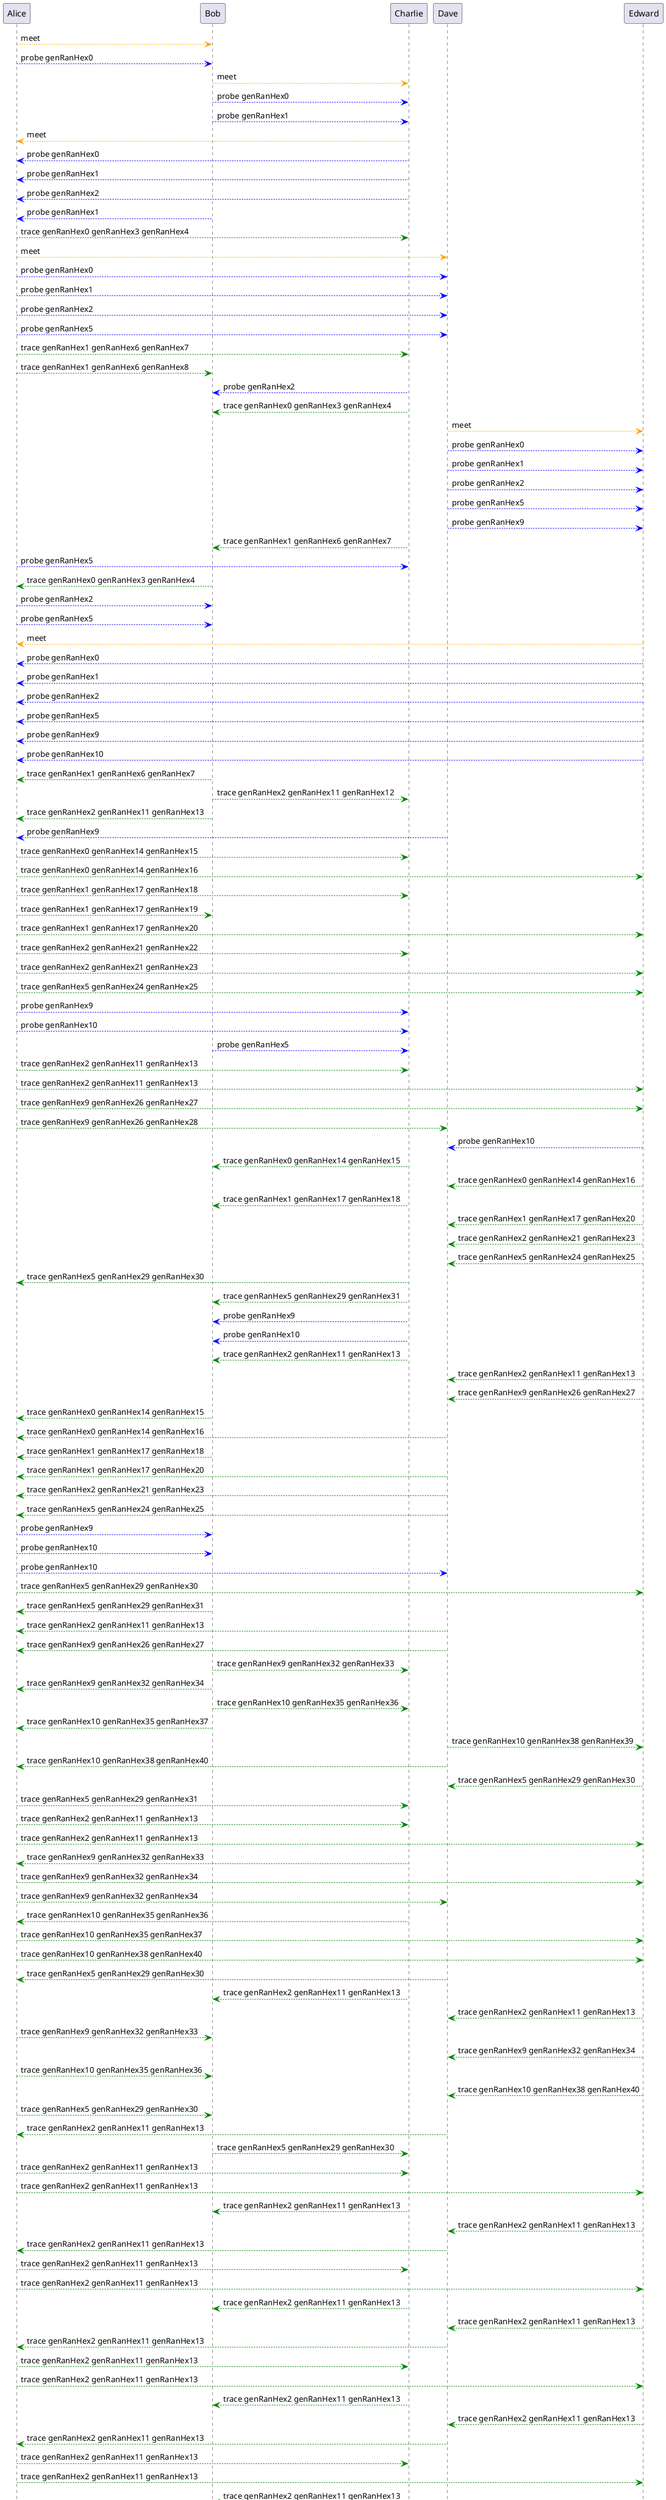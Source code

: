 @startuml messages
Alice -[#orange]-> Bob: meet
Alice -[#blue]-> Bob: probe genRanHex0
Bob -[#orange]-> Charlie: meet
Bob -[#blue]-> Charlie: probe genRanHex0
Bob -[#blue]-> Charlie: probe genRanHex1
Charlie -[#orange]-> Alice: meet
Charlie -[#blue]-> Alice: probe genRanHex0
Charlie -[#blue]-> Alice: probe genRanHex1
Charlie -[#blue]-> Alice: probe genRanHex2
Bob -[#blue]-> Alice: probe genRanHex1
Alice -[#green]-> Charlie: trace genRanHex0 genRanHex3 genRanHex4
Alice -[#orange]-> Dave: meet
Alice -[#blue]-> Dave: probe genRanHex0
Alice -[#blue]-> Dave: probe genRanHex1
Alice -[#blue]-> Dave: probe genRanHex2
Alice -[#blue]-> Dave: probe genRanHex5
Alice -[#green]-> Charlie: trace genRanHex1 genRanHex6 genRanHex7
Alice -[#green]-> Bob: trace genRanHex1 genRanHex6 genRanHex8
Charlie -[#blue]-> Bob: probe genRanHex2
Charlie -[#green]-> Bob: trace genRanHex0 genRanHex3 genRanHex4
Dave -[#orange]-> Edward: meet
Dave -[#blue]-> Edward: probe genRanHex0
Dave -[#blue]-> Edward: probe genRanHex1
Dave -[#blue]-> Edward: probe genRanHex2
Dave -[#blue]-> Edward: probe genRanHex5
Dave -[#blue]-> Edward: probe genRanHex9
Charlie -[#green]-> Bob: trace genRanHex1 genRanHex6 genRanHex7
Alice -[#blue]-> Charlie: probe genRanHex5
Bob -[#green]-> Alice: trace genRanHex0 genRanHex3 genRanHex4
Alice -[#blue]-> Bob: probe genRanHex2
Alice -[#blue]-> Bob: probe genRanHex5
Edward -[#orange]-> Alice: meet
Edward -[#blue]-> Alice: probe genRanHex0
Edward -[#blue]-> Alice: probe genRanHex1
Edward -[#blue]-> Alice: probe genRanHex2
Edward -[#blue]-> Alice: probe genRanHex5
Edward -[#blue]-> Alice: probe genRanHex9
Edward -[#blue]-> Alice: probe genRanHex10
Bob -[#green]-> Alice: trace genRanHex1 genRanHex6 genRanHex7
Bob -[#green]-> Charlie: trace genRanHex2 genRanHex11 genRanHex12
Bob -[#green]-> Alice: trace genRanHex2 genRanHex11 genRanHex13
Dave -[#blue]-> Alice: probe genRanHex9
Alice -[#green]-> Charlie: trace genRanHex0 genRanHex14 genRanHex15
Alice -[#green]-> Edward: trace genRanHex0 genRanHex14 genRanHex16
Alice -[#green]-> Charlie: trace genRanHex1 genRanHex17 genRanHex18
Alice -[#green]-> Bob: trace genRanHex1 genRanHex17 genRanHex19
Alice -[#green]-> Edward: trace genRanHex1 genRanHex17 genRanHex20
Alice -[#green]-> Charlie: trace genRanHex2 genRanHex21 genRanHex22
Alice -[#green]-> Edward: trace genRanHex2 genRanHex21 genRanHex23
Alice -[#green]-> Edward: trace genRanHex5 genRanHex24 genRanHex25
Alice -[#blue]-> Charlie: probe genRanHex9
Alice -[#blue]-> Charlie: probe genRanHex10
Bob -[#blue]-> Charlie: probe genRanHex5
Alice -[#green]-> Charlie: trace genRanHex2 genRanHex11 genRanHex13
Alice -[#green]-> Edward: trace genRanHex2 genRanHex11 genRanHex13
Alice -[#green]-> Edward: trace genRanHex9 genRanHex26 genRanHex27
Alice -[#green]-> Dave: trace genRanHex9 genRanHex26 genRanHex28
Edward -[#blue]-> Dave: probe genRanHex10
Charlie -[#green]-> Bob: trace genRanHex0 genRanHex14 genRanHex15
Edward -[#green]-> Dave: trace genRanHex0 genRanHex14 genRanHex16
Charlie -[#green]-> Bob: trace genRanHex1 genRanHex17 genRanHex18
Edward -[#green]-> Dave: trace genRanHex1 genRanHex17 genRanHex20
Edward -[#green]-> Dave: trace genRanHex2 genRanHex21 genRanHex23
Edward -[#green]-> Dave: trace genRanHex5 genRanHex24 genRanHex25
Charlie -[#green]-> Alice: trace genRanHex5 genRanHex29 genRanHex30
Charlie -[#green]-> Bob: trace genRanHex5 genRanHex29 genRanHex31
Charlie -[#blue]-> Bob: probe genRanHex9
Charlie -[#blue]-> Bob: probe genRanHex10
Charlie -[#green]-> Bob: trace genRanHex2 genRanHex11 genRanHex13
Edward -[#green]-> Dave: trace genRanHex2 genRanHex11 genRanHex13
Edward -[#green]-> Dave: trace genRanHex9 genRanHex26 genRanHex27
Bob -[#green]-> Alice: trace genRanHex0 genRanHex14 genRanHex15
Dave -[#green]-> Alice: trace genRanHex0 genRanHex14 genRanHex16
Bob -[#green]-> Alice: trace genRanHex1 genRanHex17 genRanHex18
Dave -[#green]-> Alice: trace genRanHex1 genRanHex17 genRanHex20
Dave -[#green]-> Alice: trace genRanHex2 genRanHex21 genRanHex23
Dave -[#green]-> Alice: trace genRanHex5 genRanHex24 genRanHex25
Alice -[#blue]-> Bob: probe genRanHex9
Alice -[#blue]-> Bob: probe genRanHex10
Alice -[#blue]-> Dave: probe genRanHex10
Alice -[#green]-> Edward: trace genRanHex5 genRanHex29 genRanHex30
Bob -[#green]-> Alice: trace genRanHex5 genRanHex29 genRanHex31
Dave -[#green]-> Alice: trace genRanHex2 genRanHex11 genRanHex13
Dave -[#green]-> Alice: trace genRanHex9 genRanHex26 genRanHex27
Bob -[#green]-> Charlie: trace genRanHex9 genRanHex32 genRanHex33
Bob -[#green]-> Alice: trace genRanHex9 genRanHex32 genRanHex34
Bob -[#green]-> Charlie: trace genRanHex10 genRanHex35 genRanHex36
Bob -[#green]-> Alice: trace genRanHex10 genRanHex35 genRanHex37
Dave -[#green]-> Edward: trace genRanHex10 genRanHex38 genRanHex39
Dave -[#green]-> Alice: trace genRanHex10 genRanHex38 genRanHex40
Edward -[#green]-> Dave: trace genRanHex5 genRanHex29 genRanHex30
Alice -[#green]-> Charlie: trace genRanHex5 genRanHex29 genRanHex31
Alice -[#green]-> Charlie: trace genRanHex2 genRanHex11 genRanHex13
Alice -[#green]-> Edward: trace genRanHex2 genRanHex11 genRanHex13
Charlie -[#green]-> Alice: trace genRanHex9 genRanHex32 genRanHex33
Alice -[#green]-> Edward: trace genRanHex9 genRanHex32 genRanHex34
Alice -[#green]-> Dave: trace genRanHex9 genRanHex32 genRanHex34
Charlie -[#green]-> Alice: trace genRanHex10 genRanHex35 genRanHex36
Alice -[#green]-> Edward: trace genRanHex10 genRanHex35 genRanHex37
Alice -[#green]-> Edward: trace genRanHex10 genRanHex38 genRanHex40
Dave -[#green]-> Alice: trace genRanHex5 genRanHex29 genRanHex30
Charlie -[#green]-> Bob: trace genRanHex2 genRanHex11 genRanHex13
Edward -[#green]-> Dave: trace genRanHex2 genRanHex11 genRanHex13
Alice -[#green]-> Bob: trace genRanHex9 genRanHex32 genRanHex33
Edward -[#green]-> Dave: trace genRanHex9 genRanHex32 genRanHex34
Alice -[#green]-> Bob: trace genRanHex10 genRanHex35 genRanHex36
Edward -[#green]-> Dave: trace genRanHex10 genRanHex38 genRanHex40
Alice -[#green]-> Bob: trace genRanHex5 genRanHex29 genRanHex30
Dave -[#green]-> Alice: trace genRanHex2 genRanHex11 genRanHex13
Bob -[#green]-> Charlie: trace genRanHex5 genRanHex29 genRanHex30
Alice -[#green]-> Charlie: trace genRanHex2 genRanHex11 genRanHex13
Alice -[#green]-> Edward: trace genRanHex2 genRanHex11 genRanHex13
Charlie -[#green]-> Bob: trace genRanHex2 genRanHex11 genRanHex13
Edward -[#green]-> Dave: trace genRanHex2 genRanHex11 genRanHex13
Dave -[#green]-> Alice: trace genRanHex2 genRanHex11 genRanHex13
Alice -[#green]-> Charlie: trace genRanHex2 genRanHex11 genRanHex13
Alice -[#green]-> Edward: trace genRanHex2 genRanHex11 genRanHex13
Charlie -[#green]-> Bob: trace genRanHex2 genRanHex11 genRanHex13
Edward -[#green]-> Dave: trace genRanHex2 genRanHex11 genRanHex13
Dave -[#green]-> Alice: trace genRanHex2 genRanHex11 genRanHex13
Alice -[#green]-> Charlie: trace genRanHex2 genRanHex11 genRanHex13
Alice -[#green]-> Edward: trace genRanHex2 genRanHex11 genRanHex13
Charlie -[#green]-> Bob: trace genRanHex2 genRanHex11 genRanHex13
Edward -[#green]-> Dave: trace genRanHex2 genRanHex11 genRanHex13
Dave -[#green]-> Alice: trace genRanHex2 genRanHex11 genRanHex13
Alice -[#green]-> Charlie: trace genRanHex2 genRanHex11 genRanHex13
Alice -[#green]-> Edward: trace genRanHex2 genRanHex11 genRanHex13
Charlie -[#green]-> Bob: trace genRanHex2 genRanHex11 genRanHex13
Edward -[#green]-> Dave: trace genRanHex2 genRanHex11 genRanHex13
Dave -[#green]-> Alice: trace genRanHex2 genRanHex11 genRanHex13
Alice -[#green]-> Charlie: trace genRanHex2 genRanHex11 genRanHex13
Alice -[#green]-> Edward: trace genRanHex2 genRanHex11 genRanHex13
Charlie -[#green]-> Bob: trace genRanHex2 genRanHex11 genRanHex13
Edward -[#green]-> Dave: trace genRanHex2 genRanHex11 genRanHex13
Dave -[#green]-> Alice: trace genRanHex2 genRanHex11 genRanHex13
Alice -[#green]-> Charlie: trace genRanHex2 genRanHex11 genRanHex13
Alice -[#green]-> Edward: trace genRanHex2 genRanHex11 genRanHex13
Charlie -[#green]-> Bob: trace genRanHex2 genRanHex11 genRanHex13
Edward -[#green]-> Dave: trace genRanHex2 genRanHex11 genRanHex13
Dave -[#green]-> Alice: trace genRanHex2 genRanHex11 genRanHex13
Alice -[#green]-> Charlie: trace genRanHex2 genRanHex11 genRanHex13
Alice -[#green]-> Edward: trace genRanHex2 genRanHex11 genRanHex13
Charlie -[#green]-> Bob: trace genRanHex2 genRanHex11 genRanHex13
Edward -[#green]-> Dave: trace genRanHex2 genRanHex11 genRanHex13
Dave -[#green]-> Alice: trace genRanHex2 genRanHex11 genRanHex13
Alice -[#green]-> Charlie: trace genRanHex2 genRanHex11 genRanHex13
Alice -[#green]-> Edward: trace genRanHex2 genRanHex11 genRanHex13
Charlie -[#green]-> Bob: trace genRanHex2 genRanHex11 genRanHex13
Edward -[#green]-> Dave: trace genRanHex2 genRanHex11 genRanHex13
Dave -[#green]-> Alice: trace genRanHex2 genRanHex11 genRanHex13
Alice -[#green]-> Charlie: trace genRanHex2 genRanHex11 genRanHex13
Alice -[#green]-> Edward: trace genRanHex2 genRanHex11 genRanHex13
Charlie -[#green]-> Bob: trace genRanHex2 genRanHex11 genRanHex13
Edward -[#green]-> Dave: trace genRanHex2 genRanHex11 genRanHex13
Dave -[#green]-> Alice: trace genRanHex2 genRanHex11 genRanHex13
Alice -[#green]-> Charlie: trace genRanHex2 genRanHex11 genRanHex13
Alice -[#green]-> Edward: trace genRanHex2 genRanHex11 genRanHex13
Charlie -[#green]-> Bob: trace genRanHex2 genRanHex11 genRanHex13
Edward -[#green]-> Dave: trace genRanHex2 genRanHex11 genRanHex13
Dave -[#green]-> Alice: trace genRanHex2 genRanHex11 genRanHex13
Alice -[#green]-> Charlie: trace genRanHex2 genRanHex11 genRanHex13
Alice -[#green]-> Edward: trace genRanHex2 genRanHex11 genRanHex13
Charlie -[#green]-> Bob: trace genRanHex2 genRanHex11 genRanHex13
Edward -[#green]-> Dave: trace genRanHex2 genRanHex11 genRanHex13
Dave -[#green]-> Alice: trace genRanHex2 genRanHex11 genRanHex13
Alice -[#green]-> Charlie: trace genRanHex2 genRanHex11 genRanHex13
Alice -[#green]-> Edward: trace genRanHex2 genRanHex11 genRanHex13
Charlie -[#green]-> Bob: trace genRanHex2 genRanHex11 genRanHex13
Edward -[#green]-> Dave: trace genRanHex2 genRanHex11 genRanHex13
Dave -[#green]-> Alice: trace genRanHex2 genRanHex11 genRanHex13
Alice -[#green]-> Charlie: trace genRanHex2 genRanHex11 genRanHex13
Alice -[#green]-> Edward: trace genRanHex2 genRanHex11 genRanHex13
Charlie -[#green]-> Bob: trace genRanHex2 genRanHex11 genRanHex13
Edward -[#green]-> Dave: trace genRanHex2 genRanHex11 genRanHex13
Dave -[#green]-> Alice: trace genRanHex2 genRanHex11 genRanHex13
Alice -[#green]-> Charlie: trace genRanHex2 genRanHex11 genRanHex13
Alice -[#green]-> Edward: trace genRanHex2 genRanHex11 genRanHex13
Charlie -[#green]-> Bob: trace genRanHex2 genRanHex11 genRanHex13
Edward -[#green]-> Dave: trace genRanHex2 genRanHex11 genRanHex13
Dave -[#green]-> Alice: trace genRanHex2 genRanHex11 genRanHex13
Alice -[#green]-> Charlie: trace genRanHex2 genRanHex11 genRanHex13
Alice -[#green]-> Edward: trace genRanHex2 genRanHex11 genRanHex13
Charlie -[#green]-> Bob: trace genRanHex2 genRanHex11 genRanHex13
Edward -[#green]-> Dave: trace genRanHex2 genRanHex11 genRanHex13
Dave -[#green]-> Alice: trace genRanHex2 genRanHex11 genRanHex13
Alice -[#green]-> Charlie: trace genRanHex2 genRanHex11 genRanHex13
Alice -[#green]-> Edward: trace genRanHex2 genRanHex11 genRanHex13
Charlie -[#green]-> Bob: trace genRanHex2 genRanHex11 genRanHex13
Edward -[#green]-> Dave: trace genRanHex2 genRanHex11 genRanHex13
Dave -[#green]-> Alice: trace genRanHex2 genRanHex11 genRanHex13
Alice -[#green]-> Charlie: trace genRanHex2 genRanHex11 genRanHex13
Alice -[#green]-> Edward: trace genRanHex2 genRanHex11 genRanHex13
Charlie -[#green]-> Bob: trace genRanHex2 genRanHex11 genRanHex13
Edward -[#green]-> Dave: trace genRanHex2 genRanHex11 genRanHex13
Dave -[#green]-> Alice: trace genRanHex2 genRanHex11 genRanHex13
Alice -[#green]-> Charlie: trace genRanHex2 genRanHex11 genRanHex13
Alice -[#green]-> Edward: trace genRanHex2 genRanHex11 genRanHex13
Charlie -[#green]-> Bob: trace genRanHex2 genRanHex11 genRanHex13
Edward -[#green]-> Dave: trace genRanHex2 genRanHex11 genRanHex13
Dave -[#green]-> Alice: trace genRanHex2 genRanHex11 genRanHex13
Alice -[#green]-> Charlie: trace genRanHex2 genRanHex11 genRanHex13
Alice -[#green]-> Edward: trace genRanHex2 genRanHex11 genRanHex13
Charlie -[#green]-> Bob: trace genRanHex2 genRanHex11 genRanHex13
Edward -[#green]-> Dave: trace genRanHex2 genRanHex11 genRanHex13
Dave -[#green]-> Alice: trace genRanHex2 genRanHex11 genRanHex13
Alice -[#green]-> Charlie: trace genRanHex2 genRanHex11 genRanHex13
Alice -[#green]-> Edward: trace genRanHex2 genRanHex11 genRanHex13
Charlie -[#green]-> Bob: trace genRanHex2 genRanHex11 genRanHex13
Edward -[#green]-> Dave: trace genRanHex2 genRanHex11 genRanHex13
Dave -[#green]-> Alice: trace genRanHex2 genRanHex11 genRanHex13
Alice -[#green]-> Charlie: trace genRanHex2 genRanHex11 genRanHex13
Alice -[#green]-> Edward: trace genRanHex2 genRanHex11 genRanHex13
Charlie -[#green]-> Bob: trace genRanHex2 genRanHex11 genRanHex13
Edward -[#green]-> Dave: trace genRanHex2 genRanHex11 genRanHex13
Dave -[#green]-> Alice: trace genRanHex2 genRanHex11 genRanHex13
Alice -[#green]-> Charlie: trace genRanHex2 genRanHex11 genRanHex13
Alice -[#green]-> Edward: trace genRanHex2 genRanHex11 genRanHex13
Charlie -[#green]-> Bob: trace genRanHex2 genRanHex11 genRanHex13
Edward -[#green]-> Dave: trace genRanHex2 genRanHex11 genRanHex13
Dave -[#green]-> Alice: trace genRanHex2 genRanHex11 genRanHex13
Alice -[#green]-> Charlie: trace genRanHex2 genRanHex11 genRanHex13
Alice -[#green]-> Edward: trace genRanHex2 genRanHex11 genRanHex13
Charlie -[#green]-> Bob: trace genRanHex2 genRanHex11 genRanHex13
Edward -[#green]-> Dave: trace genRanHex2 genRanHex11 genRanHex13
Dave -[#green]-> Alice: trace genRanHex2 genRanHex11 genRanHex13
Alice -[#green]-> Charlie: trace genRanHex2 genRanHex11 genRanHex13
Alice -[#green]-> Edward: trace genRanHex2 genRanHex11 genRanHex13
Charlie -[#green]-> Bob: trace genRanHex2 genRanHex11 genRanHex13
Edward -[#green]-> Dave: trace genRanHex2 genRanHex11 genRanHex13
Dave -[#green]-> Alice: trace genRanHex2 genRanHex11 genRanHex13
Alice -[#green]-> Charlie: trace genRanHex2 genRanHex11 genRanHex13
Alice -[#green]-> Edward: trace genRanHex2 genRanHex11 genRanHex13
Charlie -[#green]-> Bob: trace genRanHex2 genRanHex11 genRanHex13
Edward -[#green]-> Dave: trace genRanHex2 genRanHex11 genRanHex13
Dave -[#green]-> Alice: trace genRanHex2 genRanHex11 genRanHex13
Alice -[#green]-> Charlie: trace genRanHex2 genRanHex11 genRanHex13
Alice -[#green]-> Edward: trace genRanHex2 genRanHex11 genRanHex13
Charlie -[#green]-> Bob: trace genRanHex2 genRanHex11 genRanHex13
Edward -[#green]-> Dave: trace genRanHex2 genRanHex11 genRanHex13
Dave -[#green]-> Alice: trace genRanHex2 genRanHex11 genRanHex13
Alice -[#green]-> Charlie: trace genRanHex2 genRanHex11 genRanHex13
Alice -[#green]-> Edward: trace genRanHex2 genRanHex11 genRanHex13
Charlie -[#green]-> Bob: trace genRanHex2 genRanHex11 genRanHex13
Edward -[#green]-> Dave: trace genRanHex2 genRanHex11 genRanHex13
Dave -[#green]-> Alice: trace genRanHex2 genRanHex11 genRanHex13
Alice -[#green]-> Charlie: trace genRanHex2 genRanHex11 genRanHex13
Alice -[#green]-> Edward: trace genRanHex2 genRanHex11 genRanHex13
Charlie -[#green]-> Bob: trace genRanHex2 genRanHex11 genRanHex13
Edward -[#green]-> Dave: trace genRanHex2 genRanHex11 genRanHex13
Dave -[#green]-> Alice: trace genRanHex2 genRanHex11 genRanHex13
Alice -[#green]-> Charlie: trace genRanHex2 genRanHex11 genRanHex13
Alice -[#green]-> Edward: trace genRanHex2 genRanHex11 genRanHex13
Charlie -[#green]-> Bob: trace genRanHex2 genRanHex11 genRanHex13
Edward -[#green]-> Dave: trace genRanHex2 genRanHex11 genRanHex13
Dave -[#green]-> Alice: trace genRanHex2 genRanHex11 genRanHex13
Alice -[#green]-> Charlie: trace genRanHex2 genRanHex11 genRanHex13
Alice -[#green]-> Edward: trace genRanHex2 genRanHex11 genRanHex13
Charlie -[#green]-> Bob: trace genRanHex2 genRanHex11 genRanHex13
Edward -[#green]-> Dave: trace genRanHex2 genRanHex11 genRanHex13
Dave -[#green]-> Alice: trace genRanHex2 genRanHex11 genRanHex13
Alice -[#green]-> Charlie: trace genRanHex2 genRanHex11 genRanHex13
Alice -[#green]-> Edward: trace genRanHex2 genRanHex11 genRanHex13
Charlie -[#green]-> Bob: trace genRanHex2 genRanHex11 genRanHex13
Edward -[#green]-> Dave: trace genRanHex2 genRanHex11 genRanHex13
Dave -[#green]-> Alice: trace genRanHex2 genRanHex11 genRanHex13
Alice -[#green]-> Charlie: trace genRanHex2 genRanHex11 genRanHex13
Alice -[#green]-> Edward: trace genRanHex2 genRanHex11 genRanHex13
Charlie -[#green]-> Bob: trace genRanHex2 genRanHex11 genRanHex13
Edward -[#green]-> Dave: trace genRanHex2 genRanHex11 genRanHex13
Dave -[#green]-> Alice: trace genRanHex2 genRanHex11 genRanHex13
Alice -[#green]-> Charlie: trace genRanHex2 genRanHex11 genRanHex13
Alice -[#green]-> Edward: trace genRanHex2 genRanHex11 genRanHex13
Charlie -[#green]-> Bob: trace genRanHex2 genRanHex11 genRanHex13
Edward -[#green]-> Dave: trace genRanHex2 genRanHex11 genRanHex13
Dave -[#green]-> Alice: trace genRanHex2 genRanHex11 genRanHex13
Alice -[#green]-> Charlie: trace genRanHex2 genRanHex11 genRanHex13
Alice -[#green]-> Edward: trace genRanHex2 genRanHex11 genRanHex13
Charlie -[#green]-> Bob: trace genRanHex2 genRanHex11 genRanHex13
Edward -[#green]-> Dave: trace genRanHex2 genRanHex11 genRanHex13
Dave -[#green]-> Alice: trace genRanHex2 genRanHex11 genRanHex13
Alice -[#green]-> Charlie: trace genRanHex2 genRanHex11 genRanHex13
Alice -[#green]-> Edward: trace genRanHex2 genRanHex11 genRanHex13
Charlie -[#green]-> Bob: trace genRanHex2 genRanHex11 genRanHex13
Edward -[#green]-> Dave: trace genRanHex2 genRanHex11 genRanHex13
Dave -[#green]-> Alice: trace genRanHex2 genRanHex11 genRanHex13
Alice -[#green]-> Charlie: trace genRanHex2 genRanHex11 genRanHex13
Alice -[#green]-> Edward: trace genRanHex2 genRanHex11 genRanHex13
Charlie -[#green]-> Bob: trace genRanHex2 genRanHex11 genRanHex13
Edward -[#green]-> Dave: trace genRanHex2 genRanHex11 genRanHex13
Dave -[#green]-> Alice: trace genRanHex2 genRanHex11 genRanHex13
Alice -[#green]-> Charlie: trace genRanHex2 genRanHex11 genRanHex13
Alice -[#green]-> Edward: trace genRanHex2 genRanHex11 genRanHex13
Charlie -[#green]-> Bob: trace genRanHex2 genRanHex11 genRanHex13
Edward -[#green]-> Dave: trace genRanHex2 genRanHex11 genRanHex13
Dave -[#green]-> Alice: trace genRanHex2 genRanHex11 genRanHex13
Alice -[#green]-> Charlie: trace genRanHex2 genRanHex11 genRanHex13
Alice -[#green]-> Edward: trace genRanHex2 genRanHex11 genRanHex13
Charlie -[#green]-> Bob: trace genRanHex2 genRanHex11 genRanHex13
Edward -[#green]-> Dave: trace genRanHex2 genRanHex11 genRanHex13
Dave -[#green]-> Alice: trace genRanHex2 genRanHex11 genRanHex13
Alice -[#green]-> Charlie: trace genRanHex2 genRanHex11 genRanHex13
Alice -[#green]-> Edward: trace genRanHex2 genRanHex11 genRanHex13
Charlie -[#green]-> Bob: trace genRanHex2 genRanHex11 genRanHex13
Edward -[#green]-> Dave: trace genRanHex2 genRanHex11 genRanHex13
Dave -[#green]-> Alice: trace genRanHex2 genRanHex11 genRanHex13
Alice -[#green]-> Charlie: trace genRanHex2 genRanHex11 genRanHex13
Alice -[#green]-> Edward: trace genRanHex2 genRanHex11 genRanHex13
Charlie -[#green]-> Bob: trace genRanHex2 genRanHex11 genRanHex13
Edward -[#green]-> Dave: trace genRanHex2 genRanHex11 genRanHex13
Dave -[#green]-> Alice: trace genRanHex2 genRanHex11 genRanHex13
Alice -[#green]-> Charlie: trace genRanHex2 genRanHex11 genRanHex13
Alice -[#green]-> Edward: trace genRanHex2 genRanHex11 genRanHex13
Charlie -[#green]-> Bob: trace genRanHex2 genRanHex11 genRanHex13
Edward -[#green]-> Dave: trace genRanHex2 genRanHex11 genRanHex13
Dave -[#green]-> Alice: trace genRanHex2 genRanHex11 genRanHex13
Alice -[#green]-> Charlie: trace genRanHex2 genRanHex11 genRanHex13
Alice -[#green]-> Edward: trace genRanHex2 genRanHex11 genRanHex13
Charlie -[#green]-> Bob: trace genRanHex2 genRanHex11 genRanHex13
Edward -[#green]-> Dave: trace genRanHex2 genRanHex11 genRanHex13
Dave -[#green]-> Alice: trace genRanHex2 genRanHex11 genRanHex13
Alice -[#green]-> Charlie: trace genRanHex2 genRanHex11 genRanHex13
Alice -[#green]-> Edward: trace genRanHex2 genRanHex11 genRanHex13
Charlie -[#green]-> Bob: trace genRanHex2 genRanHex11 genRanHex13
Edward -[#green]-> Dave: trace genRanHex2 genRanHex11 genRanHex13
Dave -[#green]-> Alice: trace genRanHex2 genRanHex11 genRanHex13
Alice -[#green]-> Charlie: trace genRanHex2 genRanHex11 genRanHex13
Alice -[#green]-> Edward: trace genRanHex2 genRanHex11 genRanHex13
Charlie -[#green]-> Bob: trace genRanHex2 genRanHex11 genRanHex13
Edward -[#green]-> Dave: trace genRanHex2 genRanHex11 genRanHex13
Dave -[#green]-> Alice: trace genRanHex2 genRanHex11 genRanHex13
Alice -[#green]-> Charlie: trace genRanHex2 genRanHex11 genRanHex13
Alice -[#green]-> Edward: trace genRanHex2 genRanHex11 genRanHex13
Charlie -[#green]-> Bob: trace genRanHex2 genRanHex11 genRanHex13
Edward -[#green]-> Dave: trace genRanHex2 genRanHex11 genRanHex13
Dave -[#green]-> Alice: trace genRanHex2 genRanHex11 genRanHex13
Alice -[#green]-> Charlie: trace genRanHex2 genRanHex11 genRanHex13
Alice -[#green]-> Edward: trace genRanHex2 genRanHex11 genRanHex13
Charlie -[#green]-> Bob: trace genRanHex2 genRanHex11 genRanHex13
Edward -[#green]-> Dave: trace genRanHex2 genRanHex11 genRanHex13
Dave -[#green]-> Alice: trace genRanHex2 genRanHex11 genRanHex13
Alice -[#green]-> Charlie: trace genRanHex2 genRanHex11 genRanHex13
Alice -[#green]-> Edward: trace genRanHex2 genRanHex11 genRanHex13
Charlie -[#green]-> Bob: trace genRanHex2 genRanHex11 genRanHex13
Edward -[#green]-> Dave: trace genRanHex2 genRanHex11 genRanHex13
Dave -[#green]-> Alice: trace genRanHex2 genRanHex11 genRanHex13
Alice -[#green]-> Charlie: trace genRanHex2 genRanHex11 genRanHex13
Alice -[#green]-> Edward: trace genRanHex2 genRanHex11 genRanHex13
Charlie -[#green]-> Bob: trace genRanHex2 genRanHex11 genRanHex13
Edward -[#green]-> Dave: trace genRanHex2 genRanHex11 genRanHex13
Dave -[#green]-> Alice: trace genRanHex2 genRanHex11 genRanHex13
Alice -[#green]-> Charlie: trace genRanHex2 genRanHex11 genRanHex13
Alice -[#green]-> Edward: trace genRanHex2 genRanHex11 genRanHex13
Charlie -[#green]-> Bob: trace genRanHex2 genRanHex11 genRanHex13
Edward -[#green]-> Dave: trace genRanHex2 genRanHex11 genRanHex13
Dave -[#green]-> Alice: trace genRanHex2 genRanHex11 genRanHex13
Alice -[#green]-> Charlie: trace genRanHex2 genRanHex11 genRanHex13
Alice -[#green]-> Edward: trace genRanHex2 genRanHex11 genRanHex13
Charlie -[#green]-> Bob: trace genRanHex2 genRanHex11 genRanHex13
Edward -[#green]-> Dave: trace genRanHex2 genRanHex11 genRanHex13
Dave -[#green]-> Alice: trace genRanHex2 genRanHex11 genRanHex13
Alice -[#green]-> Charlie: trace genRanHex2 genRanHex11 genRanHex13
Alice -[#green]-> Edward: trace genRanHex2 genRanHex11 genRanHex13
Charlie -[#green]-> Bob: trace genRanHex2 genRanHex11 genRanHex13
Edward -[#green]-> Dave: trace genRanHex2 genRanHex11 genRanHex13
Dave -[#green]-> Alice: trace genRanHex2 genRanHex11 genRanHex13
Alice -[#green]-> Charlie: trace genRanHex2 genRanHex11 genRanHex13
Alice -[#green]-> Edward: trace genRanHex2 genRanHex11 genRanHex13
Charlie -[#green]-> Bob: trace genRanHex2 genRanHex11 genRanHex13
Edward -[#green]-> Dave: trace genRanHex2 genRanHex11 genRanHex13
Dave -[#green]-> Alice: trace genRanHex2 genRanHex11 genRanHex13
Alice -[#green]-> Charlie: trace genRanHex2 genRanHex11 genRanHex13
Alice -[#green]-> Edward: trace genRanHex2 genRanHex11 genRanHex13
Charlie -[#green]-> Bob: trace genRanHex2 genRanHex11 genRanHex13
Edward -[#green]-> Dave: trace genRanHex2 genRanHex11 genRanHex13
Dave -[#green]-> Alice: trace genRanHex2 genRanHex11 genRanHex13
Alice -[#green]-> Charlie: trace genRanHex2 genRanHex11 genRanHex13
Alice -[#green]-> Edward: trace genRanHex2 genRanHex11 genRanHex13
Charlie -[#green]-> Bob: trace genRanHex2 genRanHex11 genRanHex13
Edward -[#green]-> Dave: trace genRanHex2 genRanHex11 genRanHex13
Dave -[#green]-> Alice: trace genRanHex2 genRanHex11 genRanHex13
Alice -[#green]-> Charlie: trace genRanHex2 genRanHex11 genRanHex13
Alice -[#green]-> Edward: trace genRanHex2 genRanHex11 genRanHex13
Charlie -[#green]-> Bob: trace genRanHex2 genRanHex11 genRanHex13
Edward -[#green]-> Dave: trace genRanHex2 genRanHex11 genRanHex13
Dave -[#green]-> Alice: trace genRanHex2 genRanHex11 genRanHex13
Alice -[#green]-> Charlie: trace genRanHex2 genRanHex11 genRanHex13
Alice -[#green]-> Edward: trace genRanHex2 genRanHex11 genRanHex13
Charlie -[#green]-> Bob: trace genRanHex2 genRanHex11 genRanHex13
Edward -[#green]-> Dave: trace genRanHex2 genRanHex11 genRanHex13
Dave -[#green]-> Alice: trace genRanHex2 genRanHex11 genRanHex13
Alice -[#green]-> Charlie: trace genRanHex2 genRanHex11 genRanHex13
Alice -[#green]-> Edward: trace genRanHex2 genRanHex11 genRanHex13
Charlie -[#green]-> Bob: trace genRanHex2 genRanHex11 genRanHex13
Edward -[#green]-> Dave: trace genRanHex2 genRanHex11 genRanHex13
Dave -[#green]-> Alice: trace genRanHex2 genRanHex11 genRanHex13
Alice -[#green]-> Charlie: trace genRanHex2 genRanHex11 genRanHex13
Alice -[#green]-> Edward: trace genRanHex2 genRanHex11 genRanHex13
Charlie -[#green]-> Bob: trace genRanHex2 genRanHex11 genRanHex13
Edward -[#green]-> Dave: trace genRanHex2 genRanHex11 genRanHex13
Dave -[#green]-> Alice: trace genRanHex2 genRanHex11 genRanHex13
Alice -[#green]-> Charlie: trace genRanHex2 genRanHex11 genRanHex13
Alice -[#green]-> Edward: trace genRanHex2 genRanHex11 genRanHex13
Charlie -[#green]-> Bob: trace genRanHex2 genRanHex11 genRanHex13
Edward -[#green]-> Dave: trace genRanHex2 genRanHex11 genRanHex13
Dave -[#green]-> Alice: trace genRanHex2 genRanHex11 genRanHex13
Alice -[#green]-> Charlie: trace genRanHex2 genRanHex11 genRanHex13
Alice -[#green]-> Edward: trace genRanHex2 genRanHex11 genRanHex13
Charlie -[#green]-> Bob: trace genRanHex2 genRanHex11 genRanHex13
Edward -[#green]-> Dave: trace genRanHex2 genRanHex11 genRanHex13
Dave -[#green]-> Alice: trace genRanHex2 genRanHex11 genRanHex13
Alice -[#green]-> Charlie: trace genRanHex2 genRanHex11 genRanHex13
Alice -[#green]-> Edward: trace genRanHex2 genRanHex11 genRanHex13
Charlie -[#green]-> Bob: trace genRanHex2 genRanHex11 genRanHex13
Edward -[#green]-> Dave: trace genRanHex2 genRanHex11 genRanHex13
Dave -[#green]-> Alice: trace genRanHex2 genRanHex11 genRanHex13
Alice -[#green]-> Charlie: trace genRanHex2 genRanHex11 genRanHex13
Alice -[#green]-> Edward: trace genRanHex2 genRanHex11 genRanHex13
Charlie -[#green]-> Bob: trace genRanHex2 genRanHex11 genRanHex13
Edward -[#green]-> Dave: trace genRanHex2 genRanHex11 genRanHex13
Dave -[#green]-> Alice: trace genRanHex2 genRanHex11 genRanHex13
Alice -[#green]-> Charlie: trace genRanHex2 genRanHex11 genRanHex13
Alice -[#green]-> Edward: trace genRanHex2 genRanHex11 genRanHex13
Charlie -[#green]-> Bob: trace genRanHex2 genRanHex11 genRanHex13
Edward -[#green]-> Dave: trace genRanHex2 genRanHex11 genRanHex13
Dave -[#green]-> Alice: trace genRanHex2 genRanHex11 genRanHex13
Alice -[#green]-> Charlie: trace genRanHex2 genRanHex11 genRanHex13
Alice -[#green]-> Edward: trace genRanHex2 genRanHex11 genRanHex13
Charlie -[#green]-> Bob: trace genRanHex2 genRanHex11 genRanHex13
Edward -[#green]-> Dave: trace genRanHex2 genRanHex11 genRanHex13
Dave -[#green]-> Alice: trace genRanHex2 genRanHex11 genRanHex13
Alice -[#green]-> Charlie: trace genRanHex2 genRanHex11 genRanHex13
Alice -[#green]-> Edward: trace genRanHex2 genRanHex11 genRanHex13
Charlie -[#green]-> Bob: trace genRanHex2 genRanHex11 genRanHex13
Edward -[#green]-> Dave: trace genRanHex2 genRanHex11 genRanHex13
Dave -[#green]-> Alice: trace genRanHex2 genRanHex11 genRanHex13
Alice -[#green]-> Charlie: trace genRanHex2 genRanHex11 genRanHex13
Alice -[#green]-> Edward: trace genRanHex2 genRanHex11 genRanHex13
Charlie -[#green]-> Bob: trace genRanHex2 genRanHex11 genRanHex13
Edward -[#green]-> Dave: trace genRanHex2 genRanHex11 genRanHex13
Dave -[#green]-> Alice: trace genRanHex2 genRanHex11 genRanHex13
Alice -[#green]-> Charlie: trace genRanHex2 genRanHex11 genRanHex13
Alice -[#green]-> Edward: trace genRanHex2 genRanHex11 genRanHex13
Charlie -[#green]-> Bob: trace genRanHex2 genRanHex11 genRanHex13
Edward -[#green]-> Dave: trace genRanHex2 genRanHex11 genRanHex13
Dave -[#green]-> Alice: trace genRanHex2 genRanHex11 genRanHex13
Alice -[#green]-> Charlie: trace genRanHex2 genRanHex11 genRanHex13
Alice -[#green]-> Edward: trace genRanHex2 genRanHex11 genRanHex13
Charlie -[#green]-> Bob: trace genRanHex2 genRanHex11 genRanHex13
Edward -[#green]-> Dave: trace genRanHex2 genRanHex11 genRanHex13
Dave -[#green]-> Alice: trace genRanHex2 genRanHex11 genRanHex13
Alice -[#green]-> Charlie: trace genRanHex2 genRanHex11 genRanHex13
Alice -[#green]-> Edward: trace genRanHex2 genRanHex11 genRanHex13
Charlie -[#green]-> Bob: trace genRanHex2 genRanHex11 genRanHex13
Edward -[#green]-> Dave: trace genRanHex2 genRanHex11 genRanHex13
Dave -[#green]-> Alice: trace genRanHex2 genRanHex11 genRanHex13
Alice -[#green]-> Charlie: trace genRanHex2 genRanHex11 genRanHex13
Alice -[#green]-> Edward: trace genRanHex2 genRanHex11 genRanHex13
Charlie -[#green]-> Bob: trace genRanHex2 genRanHex11 genRanHex13
Edward -[#green]-> Dave: trace genRanHex2 genRanHex11 genRanHex13
Dave -[#green]-> Alice: trace genRanHex2 genRanHex11 genRanHex13
Alice -[#green]-> Charlie: trace genRanHex2 genRanHex11 genRanHex13
Alice -[#green]-> Edward: trace genRanHex2 genRanHex11 genRanHex13
Charlie -[#green]-> Bob: trace genRanHex2 genRanHex11 genRanHex13
Edward -[#green]-> Dave: trace genRanHex2 genRanHex11 genRanHex13
Dave -[#green]-> Alice: trace genRanHex2 genRanHex11 genRanHex13
Alice -[#green]-> Charlie: trace genRanHex2 genRanHex11 genRanHex13
Alice -[#green]-> Edward: trace genRanHex2 genRanHex11 genRanHex13
Charlie -[#green]-> Bob: trace genRanHex2 genRanHex11 genRanHex13
Edward -[#green]-> Dave: trace genRanHex2 genRanHex11 genRanHex13
Dave -[#green]-> Alice: trace genRanHex2 genRanHex11 genRanHex13
Alice -[#green]-> Charlie: trace genRanHex2 genRanHex11 genRanHex13
Alice -[#green]-> Edward: trace genRanHex2 genRanHex11 genRanHex13
Charlie -[#green]-> Bob: trace genRanHex2 genRanHex11 genRanHex13
Edward -[#green]-> Dave: trace genRanHex2 genRanHex11 genRanHex13
Dave -[#green]-> Alice: trace genRanHex2 genRanHex11 genRanHex13
Alice -[#green]-> Charlie: trace genRanHex2 genRanHex11 genRanHex13
Alice -[#green]-> Edward: trace genRanHex2 genRanHex11 genRanHex13
Charlie -[#green]-> Bob: trace genRanHex2 genRanHex11 genRanHex13
Edward -[#green]-> Dave: trace genRanHex2 genRanHex11 genRanHex13
Dave -[#green]-> Alice: trace genRanHex2 genRanHex11 genRanHex13
Alice -[#green]-> Charlie: trace genRanHex2 genRanHex11 genRanHex13
Alice -[#green]-> Edward: trace genRanHex2 genRanHex11 genRanHex13
Charlie -[#green]-> Bob: trace genRanHex2 genRanHex11 genRanHex13
Edward -[#green]-> Dave: trace genRanHex2 genRanHex11 genRanHex13
Dave -[#green]-> Alice: trace genRanHex2 genRanHex11 genRanHex13
Alice -[#green]-> Charlie: trace genRanHex2 genRanHex11 genRanHex13
Alice -[#green]-> Edward: trace genRanHex2 genRanHex11 genRanHex13
Charlie -[#green]-> Bob: trace genRanHex2 genRanHex11 genRanHex13
Edward -[#green]-> Dave: trace genRanHex2 genRanHex11 genRanHex13
Dave -[#green]-> Alice: trace genRanHex2 genRanHex11 genRanHex13
Alice -[#green]-> Charlie: trace genRanHex2 genRanHex11 genRanHex13
Alice -[#green]-> Edward: trace genRanHex2 genRanHex11 genRanHex13
Charlie -[#green]-> Bob: trace genRanHex2 genRanHex11 genRanHex13
Edward -[#green]-> Dave: trace genRanHex2 genRanHex11 genRanHex13
Dave -[#green]-> Alice: trace genRanHex2 genRanHex11 genRanHex13
Alice -[#green]-> Charlie: trace genRanHex2 genRanHex11 genRanHex13
Alice -[#green]-> Edward: trace genRanHex2 genRanHex11 genRanHex13
Charlie -[#green]-> Bob: trace genRanHex2 genRanHex11 genRanHex13
Edward -[#green]-> Dave: trace genRanHex2 genRanHex11 genRanHex13
Dave -[#green]-> Alice: trace genRanHex2 genRanHex11 genRanHex13
Alice -[#green]-> Charlie: trace genRanHex2 genRanHex11 genRanHex13
Alice -[#green]-> Edward: trace genRanHex2 genRanHex11 genRanHex13
Charlie -[#green]-> Bob: trace genRanHex2 genRanHex11 genRanHex13
Edward -[#green]-> Dave: trace genRanHex2 genRanHex11 genRanHex13
Dave -[#green]-> Alice: trace genRanHex2 genRanHex11 genRanHex13
Alice -[#green]-> Charlie: trace genRanHex2 genRanHex11 genRanHex13
Alice -[#green]-> Edward: trace genRanHex2 genRanHex11 genRanHex13
Charlie -[#green]-> Bob: trace genRanHex2 genRanHex11 genRanHex13
Edward -[#green]-> Dave: trace genRanHex2 genRanHex11 genRanHex13
Dave -[#green]-> Alice: trace genRanHex2 genRanHex11 genRanHex13
Alice -[#green]-> Charlie: trace genRanHex2 genRanHex11 genRanHex13
Alice -[#green]-> Edward: trace genRanHex2 genRanHex11 genRanHex13
Charlie -[#green]-> Bob: trace genRanHex2 genRanHex11 genRanHex13
Edward -[#green]-> Dave: trace genRanHex2 genRanHex11 genRanHex13
Dave -[#green]-> Alice: trace genRanHex2 genRanHex11 genRanHex13
Alice -[#green]-> Charlie: trace genRanHex2 genRanHex11 genRanHex13
Alice -[#green]-> Edward: trace genRanHex2 genRanHex11 genRanHex13
Charlie -[#green]-> Bob: trace genRanHex2 genRanHex11 genRanHex13
Edward -[#green]-> Dave: trace genRanHex2 genRanHex11 genRanHex13
Dave -[#green]-> Alice: trace genRanHex2 genRanHex11 genRanHex13
Alice -[#green]-> Charlie: trace genRanHex2 genRanHex11 genRanHex13
Alice -[#green]-> Edward: trace genRanHex2 genRanHex11 genRanHex13
Charlie -[#green]-> Bob: trace genRanHex2 genRanHex11 genRanHex13
Edward -[#green]-> Dave: trace genRanHex2 genRanHex11 genRanHex13
Dave -[#green]-> Alice: trace genRanHex2 genRanHex11 genRanHex13
Alice -[#green]-> Charlie: trace genRanHex2 genRanHex11 genRanHex13
Alice -[#green]-> Edward: trace genRanHex2 genRanHex11 genRanHex13
Charlie -[#green]-> Bob: trace genRanHex2 genRanHex11 genRanHex13
Edward -[#green]-> Dave: trace genRanHex2 genRanHex11 genRanHex13
Dave -[#green]-> Alice: trace genRanHex2 genRanHex11 genRanHex13
Alice -[#green]-> Charlie: trace genRanHex2 genRanHex11 genRanHex13
Alice -[#green]-> Edward: trace genRanHex2 genRanHex11 genRanHex13
Charlie -[#green]-> Bob: trace genRanHex2 genRanHex11 genRanHex13
Edward -[#green]-> Dave: trace genRanHex2 genRanHex11 genRanHex13
Dave -[#green]-> Alice: trace genRanHex2 genRanHex11 genRanHex13
Alice -[#green]-> Charlie: trace genRanHex2 genRanHex11 genRanHex13
Alice -[#green]-> Edward: trace genRanHex2 genRanHex11 genRanHex13
Charlie -[#green]-> Bob: trace genRanHex2 genRanHex11 genRanHex13
Edward -[#green]-> Dave: trace genRanHex2 genRanHex11 genRanHex13
Dave -[#green]-> Alice: trace genRanHex2 genRanHex11 genRanHex13
Alice -[#green]-> Charlie: trace genRanHex2 genRanHex11 genRanHex13
Alice -[#green]-> Edward: trace genRanHex2 genRanHex11 genRanHex13
Charlie -[#green]-> Bob: trace genRanHex2 genRanHex11 genRanHex13
Edward -[#green]-> Dave: trace genRanHex2 genRanHex11 genRanHex13
Dave -[#green]-> Alice: trace genRanHex2 genRanHex11 genRanHex13
Alice -[#green]-> Charlie: trace genRanHex2 genRanHex11 genRanHex13
Alice -[#green]-> Edward: trace genRanHex2 genRanHex11 genRanHex13
Charlie -[#green]-> Bob: trace genRanHex2 genRanHex11 genRanHex13
Edward -[#green]-> Dave: trace genRanHex2 genRanHex11 genRanHex13
Dave -[#green]-> Alice: trace genRanHex2 genRanHex11 genRanHex13
Alice -[#green]-> Charlie: trace genRanHex2 genRanHex11 genRanHex13
Alice -[#green]-> Edward: trace genRanHex2 genRanHex11 genRanHex13
Charlie -[#green]-> Bob: trace genRanHex2 genRanHex11 genRanHex13
Edward -[#green]-> Dave: trace genRanHex2 genRanHex11 genRanHex13
Dave -[#green]-> Alice: trace genRanHex2 genRanHex11 genRanHex13
Alice -[#green]-> Charlie: trace genRanHex2 genRanHex11 genRanHex13
Alice -[#green]-> Edward: trace genRanHex2 genRanHex11 genRanHex13
Charlie -[#green]-> Bob: trace genRanHex2 genRanHex11 genRanHex13
Edward -[#green]-> Dave: trace genRanHex2 genRanHex11 genRanHex13
Dave -[#green]-> Alice: trace genRanHex2 genRanHex11 genRanHex13
Alice -[#green]-> Charlie: trace genRanHex2 genRanHex11 genRanHex13
Alice -[#green]-> Edward: trace genRanHex2 genRanHex11 genRanHex13
Charlie -[#green]-> Bob: trace genRanHex2 genRanHex11 genRanHex13
Edward -[#green]-> Dave: trace genRanHex2 genRanHex11 genRanHex13
Dave -[#green]-> Alice: trace genRanHex2 genRanHex11 genRanHex13
Alice -[#green]-> Charlie: trace genRanHex2 genRanHex11 genRanHex13
Alice -[#green]-> Edward: trace genRanHex2 genRanHex11 genRanHex13
Charlie -[#green]-> Bob: trace genRanHex2 genRanHex11 genRanHex13
Edward -[#green]-> Dave: trace genRanHex2 genRanHex11 genRanHex13
Dave -[#green]-> Alice: trace genRanHex2 genRanHex11 genRanHex13
Alice -[#green]-> Charlie: trace genRanHex2 genRanHex11 genRanHex13
Alice -[#green]-> Edward: trace genRanHex2 genRanHex11 genRanHex13
Charlie -[#green]-> Bob: trace genRanHex2 genRanHex11 genRanHex13
Edward -[#green]-> Dave: trace genRanHex2 genRanHex11 genRanHex13
Dave -[#green]-> Alice: trace genRanHex2 genRanHex11 genRanHex13
Alice -[#green]-> Charlie: trace genRanHex2 genRanHex11 genRanHex13
Alice -[#green]-> Edward: trace genRanHex2 genRanHex11 genRanHex13
Charlie -[#green]-> Bob: trace genRanHex2 genRanHex11 genRanHex13
Edward -[#green]-> Dave: trace genRanHex2 genRanHex11 genRanHex13
Dave -[#green]-> Alice: trace genRanHex2 genRanHex11 genRanHex13
Alice -[#green]-> Charlie: trace genRanHex2 genRanHex11 genRanHex13
Alice -[#green]-> Edward: trace genRanHex2 genRanHex11 genRanHex13
Charlie -[#green]-> Bob: trace genRanHex2 genRanHex11 genRanHex13
Edward -[#green]-> Dave: trace genRanHex2 genRanHex11 genRanHex13
Dave -[#green]-> Alice: trace genRanHex2 genRanHex11 genRanHex13
Alice -[#green]-> Charlie: trace genRanHex2 genRanHex11 genRanHex13
Alice -[#green]-> Edward: trace genRanHex2 genRanHex11 genRanHex13
Charlie -[#green]-> Bob: trace genRanHex2 genRanHex11 genRanHex13
Edward -[#green]-> Dave: trace genRanHex2 genRanHex11 genRanHex13
Dave -[#green]-> Alice: trace genRanHex2 genRanHex11 genRanHex13
Alice -[#green]-> Charlie: trace genRanHex2 genRanHex11 genRanHex13
Alice -[#green]-> Edward: trace genRanHex2 genRanHex11 genRanHex13
Charlie -[#green]-> Bob: trace genRanHex2 genRanHex11 genRanHex13
Edward -[#green]-> Dave: trace genRanHex2 genRanHex11 genRanHex13
Dave -[#green]-> Alice: trace genRanHex2 genRanHex11 genRanHex13
Alice -[#green]-> Charlie: trace genRanHex2 genRanHex11 genRanHex13
Alice -[#green]-> Edward: trace genRanHex2 genRanHex11 genRanHex13
Charlie -[#green]-> Bob: trace genRanHex2 genRanHex11 genRanHex13
Edward -[#green]-> Dave: trace genRanHex2 genRanHex11 genRanHex13
Dave -[#green]-> Alice: trace genRanHex2 genRanHex11 genRanHex13
Alice -[#green]-> Charlie: trace genRanHex2 genRanHex11 genRanHex13
Alice -[#green]-> Edward: trace genRanHex2 genRanHex11 genRanHex13
Charlie -[#green]-> Bob: trace genRanHex2 genRanHex11 genRanHex13
Edward -[#green]-> Dave: trace genRanHex2 genRanHex11 genRanHex13
Dave -[#green]-> Alice: trace genRanHex2 genRanHex11 genRanHex13
Alice -[#green]-> Charlie: trace genRanHex2 genRanHex11 genRanHex13
Alice -[#green]-> Edward: trace genRanHex2 genRanHex11 genRanHex13
Charlie -[#green]-> Bob: trace genRanHex2 genRanHex11 genRanHex13
Edward -[#green]-> Dave: trace genRanHex2 genRanHex11 genRanHex13
Dave -[#green]-> Alice: trace genRanHex2 genRanHex11 genRanHex13
Alice -[#green]-> Charlie: trace genRanHex2 genRanHex11 genRanHex13
Alice -[#green]-> Edward: trace genRanHex2 genRanHex11 genRanHex13
Charlie -[#green]-> Bob: trace genRanHex2 genRanHex11 genRanHex13
Edward -[#green]-> Dave: trace genRanHex2 genRanHex11 genRanHex13
Dave -[#green]-> Alice: trace genRanHex2 genRanHex11 genRanHex13
Alice -[#green]-> Charlie: trace genRanHex2 genRanHex11 genRanHex13
Alice -[#green]-> Edward: trace genRanHex2 genRanHex11 genRanHex13
Charlie -[#green]-> Bob: trace genRanHex2 genRanHex11 genRanHex13
Edward -[#green]-> Dave: trace genRanHex2 genRanHex11 genRanHex13
Dave -[#green]-> Alice: trace genRanHex2 genRanHex11 genRanHex13
Alice -[#green]-> Charlie: trace genRanHex2 genRanHex11 genRanHex13
Alice -[#green]-> Edward: trace genRanHex2 genRanHex11 genRanHex13
Charlie -[#green]-> Bob: trace genRanHex2 genRanHex11 genRanHex13
Edward -[#green]-> Dave: trace genRanHex2 genRanHex11 genRanHex13
Dave -[#green]-> Alice: trace genRanHex2 genRanHex11 genRanHex13
Alice -[#green]-> Charlie: trace genRanHex2 genRanHex11 genRanHex13
Alice -[#green]-> Edward: trace genRanHex2 genRanHex11 genRanHex13
Charlie -[#green]-> Bob: trace genRanHex2 genRanHex11 genRanHex13
Edward -[#green]-> Dave: trace genRanHex2 genRanHex11 genRanHex13
Dave -[#green]-> Alice: trace genRanHex2 genRanHex11 genRanHex13
Alice -[#green]-> Charlie: trace genRanHex2 genRanHex11 genRanHex13
Alice -[#green]-> Edward: trace genRanHex2 genRanHex11 genRanHex13
Charlie -[#green]-> Bob: trace genRanHex2 genRanHex11 genRanHex13
Edward -[#green]-> Dave: trace genRanHex2 genRanHex11 genRanHex13
Dave -[#green]-> Alice: trace genRanHex2 genRanHex11 genRanHex13
Alice -[#green]-> Charlie: trace genRanHex2 genRanHex11 genRanHex13
Alice -[#green]-> Edward: trace genRanHex2 genRanHex11 genRanHex13
Charlie -[#green]-> Bob: trace genRanHex2 genRanHex11 genRanHex13
Edward -[#green]-> Dave: trace genRanHex2 genRanHex11 genRanHex13
Dave -[#green]-> Alice: trace genRanHex2 genRanHex11 genRanHex13
Alice -[#green]-> Charlie: trace genRanHex2 genRanHex11 genRanHex13
Alice -[#green]-> Edward: trace genRanHex2 genRanHex11 genRanHex13
Charlie -[#green]-> Bob: trace genRanHex2 genRanHex11 genRanHex13
Edward -[#green]-> Dave: trace genRanHex2 genRanHex11 genRanHex13
Dave -[#green]-> Alice: trace genRanHex2 genRanHex11 genRanHex13
Alice -[#green]-> Charlie: trace genRanHex2 genRanHex11 genRanHex13
Alice -[#green]-> Edward: trace genRanHex2 genRanHex11 genRanHex13
Charlie -[#green]-> Bob: trace genRanHex2 genRanHex11 genRanHex13
Edward -[#green]-> Dave: trace genRanHex2 genRanHex11 genRanHex13
Dave -[#green]-> Alice: trace genRanHex2 genRanHex11 genRanHex13
Alice -[#green]-> Charlie: trace genRanHex2 genRanHex11 genRanHex13
Alice -[#green]-> Edward: trace genRanHex2 genRanHex11 genRanHex13
Charlie -[#green]-> Bob: trace genRanHex2 genRanHex11 genRanHex13
Edward -[#green]-> Dave: trace genRanHex2 genRanHex11 genRanHex13
Dave -[#green]-> Alice: trace genRanHex2 genRanHex11 genRanHex13
Alice -[#green]-> Charlie: trace genRanHex2 genRanHex11 genRanHex13
Alice -[#green]-> Edward: trace genRanHex2 genRanHex11 genRanHex13
Charlie -[#green]-> Bob: trace genRanHex2 genRanHex11 genRanHex13
Edward -[#green]-> Dave: trace genRanHex2 genRanHex11 genRanHex13
Dave -[#green]-> Alice: trace genRanHex2 genRanHex11 genRanHex13
Alice -[#green]-> Charlie: trace genRanHex2 genRanHex11 genRanHex13
Alice -[#green]-> Edward: trace genRanHex2 genRanHex11 genRanHex13
Charlie -[#green]-> Bob: trace genRanHex2 genRanHex11 genRanHex13
Edward -[#green]-> Dave: trace genRanHex2 genRanHex11 genRanHex13
Dave -[#green]-> Alice: trace genRanHex2 genRanHex11 genRanHex13
Alice -[#green]-> Charlie: trace genRanHex2 genRanHex11 genRanHex13
Alice -[#green]-> Edward: trace genRanHex2 genRanHex11 genRanHex13
Charlie -[#green]-> Bob: trace genRanHex2 genRanHex11 genRanHex13
Edward -[#green]-> Dave: trace genRanHex2 genRanHex11 genRanHex13
Dave -[#green]-> Alice: trace genRanHex2 genRanHex11 genRanHex13
Alice -[#green]-> Charlie: trace genRanHex2 genRanHex11 genRanHex13
Alice -[#green]-> Edward: trace genRanHex2 genRanHex11 genRanHex13
Charlie -[#green]-> Bob: trace genRanHex2 genRanHex11 genRanHex13
Edward -[#green]-> Dave: trace genRanHex2 genRanHex11 genRanHex13
Dave -[#green]-> Alice: trace genRanHex2 genRanHex11 genRanHex13
Alice -[#green]-> Charlie: trace genRanHex2 genRanHex11 genRanHex13
Alice -[#green]-> Edward: trace genRanHex2 genRanHex11 genRanHex13
Charlie -[#green]-> Bob: trace genRanHex2 genRanHex11 genRanHex13
Edward -[#green]-> Dave: trace genRanHex2 genRanHex11 genRanHex13
Dave -[#green]-> Alice: trace genRanHex2 genRanHex11 genRanHex13
Alice -[#green]-> Charlie: trace genRanHex2 genRanHex11 genRanHex13
Alice -[#green]-> Edward: trace genRanHex2 genRanHex11 genRanHex13
Charlie -[#green]-> Bob: trace genRanHex2 genRanHex11 genRanHex13
Edward -[#green]-> Dave: trace genRanHex2 genRanHex11 genRanHex13
Dave -[#green]-> Alice: trace genRanHex2 genRanHex11 genRanHex13
Alice -[#green]-> Charlie: trace genRanHex2 genRanHex11 genRanHex13
Alice -[#green]-> Edward: trace genRanHex2 genRanHex11 genRanHex13
Charlie -[#green]-> Bob: trace genRanHex2 genRanHex11 genRanHex13
Edward -[#green]-> Dave: trace genRanHex2 genRanHex11 genRanHex13
Dave -[#green]-> Alice: trace genRanHex2 genRanHex11 genRanHex13
Alice -[#green]-> Charlie: trace genRanHex2 genRanHex11 genRanHex13
Alice -[#green]-> Edward: trace genRanHex2 genRanHex11 genRanHex13
Charlie -[#green]-> Bob: trace genRanHex2 genRanHex11 genRanHex13
Edward -[#green]-> Dave: trace genRanHex2 genRanHex11 genRanHex13
Dave -[#green]-> Alice: trace genRanHex2 genRanHex11 genRanHex13
Alice -[#green]-> Charlie: trace genRanHex2 genRanHex11 genRanHex13
Alice -[#green]-> Edward: trace genRanHex2 genRanHex11 genRanHex13
Charlie -[#green]-> Bob: trace genRanHex2 genRanHex11 genRanHex13
Edward -[#green]-> Dave: trace genRanHex2 genRanHex11 genRanHex13
Dave -[#green]-> Alice: trace genRanHex2 genRanHex11 genRanHex13
Alice -[#green]-> Charlie: trace genRanHex2 genRanHex11 genRanHex13
Alice -[#green]-> Edward: trace genRanHex2 genRanHex11 genRanHex13
Charlie -[#green]-> Bob: trace genRanHex2 genRanHex11 genRanHex13
Edward -[#green]-> Dave: trace genRanHex2 genRanHex11 genRanHex13
Dave -[#green]-> Alice: trace genRanHex2 genRanHex11 genRanHex13
Alice -[#green]-> Charlie: trace genRanHex2 genRanHex11 genRanHex13
Alice -[#green]-> Edward: trace genRanHex2 genRanHex11 genRanHex13
Charlie -[#green]-> Bob: trace genRanHex2 genRanHex11 genRanHex13
Edward -[#green]-> Dave: trace genRanHex2 genRanHex11 genRanHex13
Dave -[#green]-> Alice: trace genRanHex2 genRanHex11 genRanHex13
Alice -[#green]-> Charlie: trace genRanHex2 genRanHex11 genRanHex13
Alice -[#green]-> Edward: trace genRanHex2 genRanHex11 genRanHex13
Charlie -[#green]-> Bob: trace genRanHex2 genRanHex11 genRanHex13
Edward -[#green]-> Dave: trace genRanHex2 genRanHex11 genRanHex13
Dave -[#green]-> Alice: trace genRanHex2 genRanHex11 genRanHex13
Alice -[#green]-> Charlie: trace genRanHex2 genRanHex11 genRanHex13
Alice -[#green]-> Edward: trace genRanHex2 genRanHex11 genRanHex13
Charlie -[#green]-> Bob: trace genRanHex2 genRanHex11 genRanHex13
Edward -[#green]-> Dave: trace genRanHex2 genRanHex11 genRanHex13
Dave -[#green]-> Alice: trace genRanHex2 genRanHex11 genRanHex13
Alice -[#green]-> Charlie: trace genRanHex2 genRanHex11 genRanHex13
Alice -[#green]-> Edward: trace genRanHex2 genRanHex11 genRanHex13
Charlie -[#green]-> Bob: trace genRanHex2 genRanHex11 genRanHex13
Edward -[#green]-> Dave: trace genRanHex2 genRanHex11 genRanHex13
Dave -[#green]-> Alice: trace genRanHex2 genRanHex11 genRanHex13
Alice -[#green]-> Charlie: trace genRanHex2 genRanHex11 genRanHex13
Alice -[#green]-> Edward: trace genRanHex2 genRanHex11 genRanHex13
Charlie -[#green]-> Bob: trace genRanHex2 genRanHex11 genRanHex13
Edward -[#green]-> Dave: trace genRanHex2 genRanHex11 genRanHex13
Dave -[#green]-> Alice: trace genRanHex2 genRanHex11 genRanHex13
Alice -[#green]-> Charlie: trace genRanHex2 genRanHex11 genRanHex13
Alice -[#green]-> Edward: trace genRanHex2 genRanHex11 genRanHex13
Charlie -[#green]-> Bob: trace genRanHex2 genRanHex11 genRanHex13
Edward -[#green]-> Dave: trace genRanHex2 genRanHex11 genRanHex13
Dave -[#green]-> Alice: trace genRanHex2 genRanHex11 genRanHex13
Alice -[#green]-> Charlie: trace genRanHex2 genRanHex11 genRanHex13
Alice -[#green]-> Edward: trace genRanHex2 genRanHex11 genRanHex13
Charlie -[#green]-> Bob: trace genRanHex2 genRanHex11 genRanHex13
Edward -[#green]-> Dave: trace genRanHex2 genRanHex11 genRanHex13
Dave -[#green]-> Alice: trace genRanHex2 genRanHex11 genRanHex13
Alice -[#green]-> Charlie: trace genRanHex2 genRanHex11 genRanHex13
Alice -[#green]-> Edward: trace genRanHex2 genRanHex11 genRanHex13
Charlie -[#green]-> Bob: trace genRanHex2 genRanHex11 genRanHex13
Edward -[#green]-> Dave: trace genRanHex2 genRanHex11 genRanHex13
Dave -[#green]-> Alice: trace genRanHex2 genRanHex11 genRanHex13
Alice -[#green]-> Charlie: trace genRanHex2 genRanHex11 genRanHex13
Alice -[#green]-> Edward: trace genRanHex2 genRanHex11 genRanHex13
Charlie -[#green]-> Bob: trace genRanHex2 genRanHex11 genRanHex13
Edward -[#green]-> Dave: trace genRanHex2 genRanHex11 genRanHex13
Dave -[#green]-> Alice: trace genRanHex2 genRanHex11 genRanHex13
Alice -[#green]-> Charlie: trace genRanHex2 genRanHex11 genRanHex13
Alice -[#green]-> Edward: trace genRanHex2 genRanHex11 genRanHex13
Charlie -[#green]-> Bob: trace genRanHex2 genRanHex11 genRanHex13
Edward -[#green]-> Dave: trace genRanHex2 genRanHex11 genRanHex13
Dave -[#green]-> Alice: trace genRanHex2 genRanHex11 genRanHex13
Alice -[#green]-> Charlie: trace genRanHex2 genRanHex11 genRanHex13
Alice -[#green]-> Edward: trace genRanHex2 genRanHex11 genRanHex13
Charlie -[#green]-> Bob: trace genRanHex2 genRanHex11 genRanHex13
Edward -[#green]-> Dave: trace genRanHex2 genRanHex11 genRanHex13
Dave -[#green]-> Alice: trace genRanHex2 genRanHex11 genRanHex13
Alice -[#green]-> Charlie: trace genRanHex2 genRanHex11 genRanHex13
Alice -[#green]-> Edward: trace genRanHex2 genRanHex11 genRanHex13
Charlie -[#green]-> Bob: trace genRanHex2 genRanHex11 genRanHex13
Edward -[#green]-> Dave: trace genRanHex2 genRanHex11 genRanHex13
Dave -[#green]-> Alice: trace genRanHex2 genRanHex11 genRanHex13
Alice -[#green]-> Charlie: trace genRanHex2 genRanHex11 genRanHex13
Alice -[#green]-> Edward: trace genRanHex2 genRanHex11 genRanHex13
Charlie -[#green]-> Bob: trace genRanHex2 genRanHex11 genRanHex13
Edward -[#green]-> Dave: trace genRanHex2 genRanHex11 genRanHex13
Dave -[#green]-> Alice: trace genRanHex2 genRanHex11 genRanHex13
Alice -[#green]-> Charlie: trace genRanHex2 genRanHex11 genRanHex13
Alice -[#green]-> Edward: trace genRanHex2 genRanHex11 genRanHex13
Charlie -[#green]-> Bob: trace genRanHex2 genRanHex11 genRanHex13
Edward -[#green]-> Dave: trace genRanHex2 genRanHex11 genRanHex13
Dave -[#green]-> Alice: trace genRanHex2 genRanHex11 genRanHex13
Alice -[#green]-> Charlie: trace genRanHex2 genRanHex11 genRanHex13
Alice -[#green]-> Edward: trace genRanHex2 genRanHex11 genRanHex13
Charlie -[#green]-> Bob: trace genRanHex2 genRanHex11 genRanHex13
Edward -[#green]-> Dave: trace genRanHex2 genRanHex11 genRanHex13
Dave -[#green]-> Alice: trace genRanHex2 genRanHex11 genRanHex13
Alice -[#green]-> Charlie: trace genRanHex2 genRanHex11 genRanHex13
Alice -[#green]-> Edward: trace genRanHex2 genRanHex11 genRanHex13
Charlie -[#green]-> Bob: trace genRanHex2 genRanHex11 genRanHex13
Edward -[#green]-> Dave: trace genRanHex2 genRanHex11 genRanHex13
Dave -[#green]-> Alice: trace genRanHex2 genRanHex11 genRanHex13
Alice -[#green]-> Charlie: trace genRanHex2 genRanHex11 genRanHex13
Alice -[#green]-> Edward: trace genRanHex2 genRanHex11 genRanHex13
Charlie -[#green]-> Bob: trace genRanHex2 genRanHex11 genRanHex13
Edward -[#green]-> Dave: trace genRanHex2 genRanHex11 genRanHex13
Dave -[#green]-> Alice: trace genRanHex2 genRanHex11 genRanHex13
Alice -[#green]-> Charlie: trace genRanHex2 genRanHex11 genRanHex13
Alice -[#green]-> Edward: trace genRanHex2 genRanHex11 genRanHex13
Charlie -[#green]-> Bob: trace genRanHex2 genRanHex11 genRanHex13
Edward -[#green]-> Dave: trace genRanHex2 genRanHex11 genRanHex13
Dave -[#green]-> Alice: trace genRanHex2 genRanHex11 genRanHex13
Alice -[#green]-> Charlie: trace genRanHex2 genRanHex11 genRanHex13
Alice -[#green]-> Edward: trace genRanHex2 genRanHex11 genRanHex13
Charlie -[#green]-> Bob: trace genRanHex2 genRanHex11 genRanHex13
Edward -[#green]-> Dave: trace genRanHex2 genRanHex11 genRanHex13
Dave -[#green]-> Alice: trace genRanHex2 genRanHex11 genRanHex13
Alice -[#green]-> Charlie: trace genRanHex2 genRanHex11 genRanHex13
Alice -[#green]-> Edward: trace genRanHex2 genRanHex11 genRanHex13
Charlie -[#green]-> Bob: trace genRanHex2 genRanHex11 genRanHex13
Edward -[#green]-> Dave: trace genRanHex2 genRanHex11 genRanHex13
Dave -[#green]-> Alice: trace genRanHex2 genRanHex11 genRanHex13
Alice -[#green]-> Charlie: trace genRanHex2 genRanHex11 genRanHex13
Alice -[#green]-> Edward: trace genRanHex2 genRanHex11 genRanHex13
Charlie -[#green]-> Bob: trace genRanHex2 genRanHex11 genRanHex13
Edward -[#green]-> Dave: trace genRanHex2 genRanHex11 genRanHex13
Dave -[#green]-> Alice: trace genRanHex2 genRanHex11 genRanHex13
Alice -[#green]-> Charlie: trace genRanHex2 genRanHex11 genRanHex13
Alice -[#green]-> Edward: trace genRanHex2 genRanHex11 genRanHex13
Charlie -[#green]-> Bob: trace genRanHex2 genRanHex11 genRanHex13
Edward -[#green]-> Dave: trace genRanHex2 genRanHex11 genRanHex13
Dave -[#green]-> Alice: trace genRanHex2 genRanHex11 genRanHex13
Alice -[#green]-> Charlie: trace genRanHex2 genRanHex11 genRanHex13
Alice -[#green]-> Edward: trace genRanHex2 genRanHex11 genRanHex13
Charlie -[#green]-> Bob: trace genRanHex2 genRanHex11 genRanHex13
Edward -[#green]-> Dave: trace genRanHex2 genRanHex11 genRanHex13
Dave -[#green]-> Alice: trace genRanHex2 genRanHex11 genRanHex13
Alice -[#green]-> Charlie: trace genRanHex2 genRanHex11 genRanHex13
Alice -[#green]-> Edward: trace genRanHex2 genRanHex11 genRanHex13
Charlie -[#green]-> Bob: trace genRanHex2 genRanHex11 genRanHex13
Edward -[#green]-> Dave: trace genRanHex2 genRanHex11 genRanHex13
Dave -[#green]-> Alice: trace genRanHex2 genRanHex11 genRanHex13
Alice -[#green]-> Charlie: trace genRanHex2 genRanHex11 genRanHex13
Alice -[#green]-> Edward: trace genRanHex2 genRanHex11 genRanHex13
Charlie -[#green]-> Bob: trace genRanHex2 genRanHex11 genRanHex13
Edward -[#green]-> Dave: trace genRanHex2 genRanHex11 genRanHex13
Dave -[#green]-> Alice: trace genRanHex2 genRanHex11 genRanHex13
Alice -[#green]-> Charlie: trace genRanHex2 genRanHex11 genRanHex13
Alice -[#green]-> Edward: trace genRanHex2 genRanHex11 genRanHex13
Charlie -[#green]-> Bob: trace genRanHex2 genRanHex11 genRanHex13
Edward -[#green]-> Dave: trace genRanHex2 genRanHex11 genRanHex13
Dave -[#green]-> Alice: trace genRanHex2 genRanHex11 genRanHex13
Alice -[#green]-> Charlie: trace genRanHex2 genRanHex11 genRanHex13
Alice -[#green]-> Edward: trace genRanHex2 genRanHex11 genRanHex13
Charlie -[#green]-> Bob: trace genRanHex2 genRanHex11 genRanHex13
Edward -[#green]-> Dave: trace genRanHex2 genRanHex11 genRanHex13
Dave -[#green]-> Alice: trace genRanHex2 genRanHex11 genRanHex13
Alice -[#green]-> Charlie: trace genRanHex2 genRanHex11 genRanHex13
Alice -[#green]-> Edward: trace genRanHex2 genRanHex11 genRanHex13
Charlie -[#green]-> Bob: trace genRanHex2 genRanHex11 genRanHex13
Edward -[#green]-> Dave: trace genRanHex2 genRanHex11 genRanHex13
Dave -[#green]-> Alice: trace genRanHex2 genRanHex11 genRanHex13
Alice -[#green]-> Charlie: trace genRanHex2 genRanHex11 genRanHex13
Alice -[#green]-> Edward: trace genRanHex2 genRanHex11 genRanHex13
Charlie -[#green]-> Bob: trace genRanHex2 genRanHex11 genRanHex13
Edward -[#green]-> Dave: trace genRanHex2 genRanHex11 genRanHex13
Dave -[#green]-> Alice: trace genRanHex2 genRanHex11 genRanHex13
Alice -[#green]-> Charlie: trace genRanHex2 genRanHex11 genRanHex13
Alice -[#green]-> Edward: trace genRanHex2 genRanHex11 genRanHex13
Charlie -[#green]-> Bob: trace genRanHex2 genRanHex11 genRanHex13
Edward -[#green]-> Dave: trace genRanHex2 genRanHex11 genRanHex13
Dave -[#green]-> Alice: trace genRanHex2 genRanHex11 genRanHex13
Alice -[#green]-> Charlie: trace genRanHex2 genRanHex11 genRanHex13
Alice -[#green]-> Edward: trace genRanHex2 genRanHex11 genRanHex13
Charlie -[#green]-> Bob: trace genRanHex2 genRanHex11 genRanHex13
Edward -[#green]-> Dave: trace genRanHex2 genRanHex11 genRanHex13
Dave -[#green]-> Alice: trace genRanHex2 genRanHex11 genRanHex13
Alice -[#green]-> Charlie: trace genRanHex2 genRanHex11 genRanHex13
Alice -[#green]-> Edward: trace genRanHex2 genRanHex11 genRanHex13
Charlie -[#green]-> Bob: trace genRanHex2 genRanHex11 genRanHex13
Edward -[#green]-> Dave: trace genRanHex2 genRanHex11 genRanHex13
Dave -[#green]-> Alice: trace genRanHex2 genRanHex11 genRanHex13
Alice -[#green]-> Charlie: trace genRanHex2 genRanHex11 genRanHex13
Alice -[#green]-> Edward: trace genRanHex2 genRanHex11 genRanHex13
Charlie -[#green]-> Bob: trace genRanHex2 genRanHex11 genRanHex13
Edward -[#green]-> Dave: trace genRanHex2 genRanHex11 genRanHex13
Dave -[#green]-> Alice: trace genRanHex2 genRanHex11 genRanHex13
Alice -[#green]-> Charlie: trace genRanHex2 genRanHex11 genRanHex13
Alice -[#green]-> Edward: trace genRanHex2 genRanHex11 genRanHex13
Charlie -[#green]-> Bob: trace genRanHex2 genRanHex11 genRanHex13
Edward -[#green]-> Dave: trace genRanHex2 genRanHex11 genRanHex13
Dave -[#green]-> Alice: trace genRanHex2 genRanHex11 genRanHex13
Alice -[#green]-> Charlie: trace genRanHex2 genRanHex11 genRanHex13
Alice -[#green]-> Edward: trace genRanHex2 genRanHex11 genRanHex13
Charlie -[#green]-> Bob: trace genRanHex2 genRanHex11 genRanHex13
Edward -[#green]-> Dave: trace genRanHex2 genRanHex11 genRanHex13
Dave -[#green]-> Alice: trace genRanHex2 genRanHex11 genRanHex13
Alice -[#green]-> Charlie: trace genRanHex2 genRanHex11 genRanHex13
Alice -[#green]-> Edward: trace genRanHex2 genRanHex11 genRanHex13
Charlie -[#green]-> Bob: trace genRanHex2 genRanHex11 genRanHex13
Edward -[#green]-> Dave: trace genRanHex2 genRanHex11 genRanHex13
Dave -[#green]-> Alice: trace genRanHex2 genRanHex11 genRanHex13
Alice -[#green]-> Charlie: trace genRanHex2 genRanHex11 genRanHex13
Alice -[#green]-> Edward: trace genRanHex2 genRanHex11 genRanHex13
Charlie -[#green]-> Bob: trace genRanHex2 genRanHex11 genRanHex13
Edward -[#green]-> Dave: trace genRanHex2 genRanHex11 genRanHex13
Dave -[#green]-> Alice: trace genRanHex2 genRanHex11 genRanHex13
Alice -[#green]-> Charlie: trace genRanHex2 genRanHex11 genRanHex13
Alice -[#green]-> Edward: trace genRanHex2 genRanHex11 genRanHex13
Charlie -[#green]-> Bob: trace genRanHex2 genRanHex11 genRanHex13
Edward -[#green]-> Dave: trace genRanHex2 genRanHex11 genRanHex13
Dave -[#green]-> Alice: trace genRanHex2 genRanHex11 genRanHex13
Alice -[#green]-> Charlie: trace genRanHex2 genRanHex11 genRanHex13
Alice -[#green]-> Edward: trace genRanHex2 genRanHex11 genRanHex13
Charlie -[#green]-> Bob: trace genRanHex2 genRanHex11 genRanHex13
Edward -[#green]-> Dave: trace genRanHex2 genRanHex11 genRanHex13
Dave -[#green]-> Alice: trace genRanHex2 genRanHex11 genRanHex13
Alice -[#green]-> Charlie: trace genRanHex2 genRanHex11 genRanHex13
Alice -[#green]-> Edward: trace genRanHex2 genRanHex11 genRanHex13
Charlie -[#green]-> Bob: trace genRanHex2 genRanHex11 genRanHex13
Edward -[#green]-> Dave: trace genRanHex2 genRanHex11 genRanHex13
Dave -[#green]-> Alice: trace genRanHex2 genRanHex11 genRanHex13
Alice -[#green]-> Charlie: trace genRanHex2 genRanHex11 genRanHex13
Alice -[#green]-> Edward: trace genRanHex2 genRanHex11 genRanHex13
Charlie -[#green]-> Bob: trace genRanHex2 genRanHex11 genRanHex13
Edward -[#green]-> Dave: trace genRanHex2 genRanHex11 genRanHex13
Dave -[#green]-> Alice: trace genRanHex2 genRanHex11 genRanHex13
Alice -[#green]-> Charlie: trace genRanHex2 genRanHex11 genRanHex13
Alice -[#green]-> Edward: trace genRanHex2 genRanHex11 genRanHex13
Charlie -[#green]-> Bob: trace genRanHex2 genRanHex11 genRanHex13
Edward -[#green]-> Dave: trace genRanHex2 genRanHex11 genRanHex13
Dave -[#green]-> Alice: trace genRanHex2 genRanHex11 genRanHex13
Alice -[#green]-> Charlie: trace genRanHex2 genRanHex11 genRanHex13
Alice -[#green]-> Edward: trace genRanHex2 genRanHex11 genRanHex13
Charlie -[#green]-> Bob: trace genRanHex2 genRanHex11 genRanHex13
Edward -[#green]-> Dave: trace genRanHex2 genRanHex11 genRanHex13
Dave -[#green]-> Alice: trace genRanHex2 genRanHex11 genRanHex13
Alice -[#green]-> Charlie: trace genRanHex2 genRanHex11 genRanHex13
Alice -[#green]-> Edward: trace genRanHex2 genRanHex11 genRanHex13
Charlie -[#green]-> Bob: trace genRanHex2 genRanHex11 genRanHex13
Edward -[#green]-> Dave: trace genRanHex2 genRanHex11 genRanHex13
Dave -[#green]-> Alice: trace genRanHex2 genRanHex11 genRanHex13
Alice -[#green]-> Charlie: trace genRanHex2 genRanHex11 genRanHex13
Alice -[#green]-> Edward: trace genRanHex2 genRanHex11 genRanHex13
Charlie -[#green]-> Bob: trace genRanHex2 genRanHex11 genRanHex13
Edward -[#green]-> Dave: trace genRanHex2 genRanHex11 genRanHex13
Dave -[#green]-> Alice: trace genRanHex2 genRanHex11 genRanHex13
Alice -[#green]-> Charlie: trace genRanHex2 genRanHex11 genRanHex13
Alice -[#green]-> Edward: trace genRanHex2 genRanHex11 genRanHex13
Charlie -[#green]-> Bob: trace genRanHex2 genRanHex11 genRanHex13
Edward -[#green]-> Dave: trace genRanHex2 genRanHex11 genRanHex13
Dave -[#green]-> Alice: trace genRanHex2 genRanHex11 genRanHex13
Alice -[#green]-> Charlie: trace genRanHex2 genRanHex11 genRanHex13
Alice -[#green]-> Edward: trace genRanHex2 genRanHex11 genRanHex13
Charlie -[#green]-> Bob: trace genRanHex2 genRanHex11 genRanHex13
Edward -[#green]-> Dave: trace genRanHex2 genRanHex11 genRanHex13
Dave -[#green]-> Alice: trace genRanHex2 genRanHex11 genRanHex13
Alice -[#green]-> Charlie: trace genRanHex2 genRanHex11 genRanHex13
Alice -[#green]-> Edward: trace genRanHex2 genRanHex11 genRanHex13
Charlie -[#green]-> Bob: trace genRanHex2 genRanHex11 genRanHex13
Edward -[#green]-> Dave: trace genRanHex2 genRanHex11 genRanHex13
Dave -[#green]-> Alice: trace genRanHex2 genRanHex11 genRanHex13
Alice -[#green]-> Charlie: trace genRanHex2 genRanHex11 genRanHex13
Alice -[#green]-> Edward: trace genRanHex2 genRanHex11 genRanHex13
Charlie -[#green]-> Bob: trace genRanHex2 genRanHex11 genRanHex13
Edward -[#green]-> Dave: trace genRanHex2 genRanHex11 genRanHex13
Dave -[#green]-> Alice: trace genRanHex2 genRanHex11 genRanHex13
Alice -[#green]-> Charlie: trace genRanHex2 genRanHex11 genRanHex13
Alice -[#green]-> Edward: trace genRanHex2 genRanHex11 genRanHex13
Charlie -[#green]-> Bob: trace genRanHex2 genRanHex11 genRanHex13
Edward -[#green]-> Dave: trace genRanHex2 genRanHex11 genRanHex13
Dave -[#green]-> Alice: trace genRanHex2 genRanHex11 genRanHex13
Alice -[#green]-> Charlie: trace genRanHex2 genRanHex11 genRanHex13
Alice -[#green]-> Edward: trace genRanHex2 genRanHex11 genRanHex13
Charlie -[#green]-> Bob: trace genRanHex2 genRanHex11 genRanHex13
Edward -[#green]-> Dave: trace genRanHex2 genRanHex11 genRanHex13
Dave -[#green]-> Alice: trace genRanHex2 genRanHex11 genRanHex13
Alice -[#green]-> Charlie: trace genRanHex2 genRanHex11 genRanHex13
Alice -[#green]-> Edward: trace genRanHex2 genRanHex11 genRanHex13
Charlie -[#green]-> Bob: trace genRanHex2 genRanHex11 genRanHex13
Edward -[#green]-> Dave: trace genRanHex2 genRanHex11 genRanHex13
Dave -[#green]-> Alice: trace genRanHex2 genRanHex11 genRanHex13
Alice -[#green]-> Charlie: trace genRanHex2 genRanHex11 genRanHex13
Alice -[#green]-> Edward: trace genRanHex2 genRanHex11 genRanHex13
Charlie -[#green]-> Bob: trace genRanHex2 genRanHex11 genRanHex13
Edward -[#green]-> Dave: trace genRanHex2 genRanHex11 genRanHex13
Dave -[#green]-> Alice: trace genRanHex2 genRanHex11 genRanHex13
Alice -[#green]-> Charlie: trace genRanHex2 genRanHex11 genRanHex13
Alice -[#green]-> Edward: trace genRanHex2 genRanHex11 genRanHex13
Charlie -[#green]-> Bob: trace genRanHex2 genRanHex11 genRanHex13
Edward -[#green]-> Dave: trace genRanHex2 genRanHex11 genRanHex13
Dave -[#green]-> Alice: trace genRanHex2 genRanHex11 genRanHex13
Alice -[#green]-> Charlie: trace genRanHex2 genRanHex11 genRanHex13
Alice -[#green]-> Edward: trace genRanHex2 genRanHex11 genRanHex13
Charlie -[#green]-> Bob: trace genRanHex2 genRanHex11 genRanHex13
Edward -[#green]-> Dave: trace genRanHex2 genRanHex11 genRanHex13
Dave -[#green]-> Alice: trace genRanHex2 genRanHex11 genRanHex13
Alice -[#green]-> Charlie: trace genRanHex2 genRanHex11 genRanHex13
Alice -[#green]-> Edward: trace genRanHex2 genRanHex11 genRanHex13
Charlie -[#green]-> Bob: trace genRanHex2 genRanHex11 genRanHex13
Edward -[#green]-> Dave: trace genRanHex2 genRanHex11 genRanHex13
Dave -[#green]-> Alice: trace genRanHex2 genRanHex11 genRanHex13
Alice -[#green]-> Charlie: trace genRanHex2 genRanHex11 genRanHex13
Alice -[#green]-> Edward: trace genRanHex2 genRanHex11 genRanHex13
Charlie -[#green]-> Bob: trace genRanHex2 genRanHex11 genRanHex13
Edward -[#green]-> Dave: trace genRanHex2 genRanHex11 genRanHex13
Dave -[#green]-> Alice: trace genRanHex2 genRanHex11 genRanHex13
Alice -[#green]-> Charlie: trace genRanHex2 genRanHex11 genRanHex13
Alice -[#green]-> Edward: trace genRanHex2 genRanHex11 genRanHex13
Charlie -[#green]-> Bob: trace genRanHex2 genRanHex11 genRanHex13
Edward -[#green]-> Dave: trace genRanHex2 genRanHex11 genRanHex13
Dave -[#green]-> Alice: trace genRanHex2 genRanHex11 genRanHex13
Alice -[#green]-> Charlie: trace genRanHex2 genRanHex11 genRanHex13
Alice -[#green]-> Edward: trace genRanHex2 genRanHex11 genRanHex13
Charlie -[#green]-> Bob: trace genRanHex2 genRanHex11 genRanHex13
Edward -[#green]-> Dave: trace genRanHex2 genRanHex11 genRanHex13
Dave -[#green]-> Alice: trace genRanHex2 genRanHex11 genRanHex13
Alice -[#green]-> Charlie: trace genRanHex2 genRanHex11 genRanHex13
Alice -[#green]-> Edward: trace genRanHex2 genRanHex11 genRanHex13
Charlie -[#green]-> Bob: trace genRanHex2 genRanHex11 genRanHex13
Edward -[#green]-> Dave: trace genRanHex2 genRanHex11 genRanHex13
Dave -[#green]-> Alice: trace genRanHex2 genRanHex11 genRanHex13
Alice -[#green]-> Charlie: trace genRanHex2 genRanHex11 genRanHex13
Alice -[#green]-> Edward: trace genRanHex2 genRanHex11 genRanHex13
Charlie -[#green]-> Bob: trace genRanHex2 genRanHex11 genRanHex13
Edward -[#green]-> Dave: trace genRanHex2 genRanHex11 genRanHex13
Dave -[#green]-> Alice: trace genRanHex2 genRanHex11 genRanHex13
Alice -[#green]-> Charlie: trace genRanHex2 genRanHex11 genRanHex13
Alice -[#green]-> Edward: trace genRanHex2 genRanHex11 genRanHex13
Charlie -[#green]-> Bob: trace genRanHex2 genRanHex11 genRanHex13
Edward -[#green]-> Dave: trace genRanHex2 genRanHex11 genRanHex13
Dave -[#green]-> Alice: trace genRanHex2 genRanHex11 genRanHex13
Alice -[#green]-> Charlie: trace genRanHex2 genRanHex11 genRanHex13
Alice -[#green]-> Edward: trace genRanHex2 genRanHex11 genRanHex13
Charlie -[#green]-> Bob: trace genRanHex2 genRanHex11 genRanHex13
Edward -[#green]-> Dave: trace genRanHex2 genRanHex11 genRanHex13
Dave -[#green]-> Alice: trace genRanHex2 genRanHex11 genRanHex13
Alice -[#green]-> Charlie: trace genRanHex2 genRanHex11 genRanHex13
Alice -[#green]-> Edward: trace genRanHex2 genRanHex11 genRanHex13
Charlie -[#green]-> Bob: trace genRanHex2 genRanHex11 genRanHex13
Edward -[#green]-> Dave: trace genRanHex2 genRanHex11 genRanHex13
Dave -[#green]-> Alice: trace genRanHex2 genRanHex11 genRanHex13
Alice -[#green]-> Charlie: trace genRanHex2 genRanHex11 genRanHex13
Alice -[#green]-> Edward: trace genRanHex2 genRanHex11 genRanHex13
Charlie -[#green]-> Bob: trace genRanHex2 genRanHex11 genRanHex13
Edward -[#green]-> Dave: trace genRanHex2 genRanHex11 genRanHex13
Dave -[#green]-> Alice: trace genRanHex2 genRanHex11 genRanHex13
Alice -[#green]-> Charlie: trace genRanHex2 genRanHex11 genRanHex13
Alice -[#green]-> Edward: trace genRanHex2 genRanHex11 genRanHex13
Charlie -[#green]-> Bob: trace genRanHex2 genRanHex11 genRanHex13
Edward -[#green]-> Dave: trace genRanHex2 genRanHex11 genRanHex13
Dave -[#green]-> Alice: trace genRanHex2 genRanHex11 genRanHex13
Alice -[#green]-> Charlie: trace genRanHex2 genRanHex11 genRanHex13
Alice -[#green]-> Edward: trace genRanHex2 genRanHex11 genRanHex13
Charlie -[#green]-> Bob: trace genRanHex2 genRanHex11 genRanHex13
Edward -[#green]-> Dave: trace genRanHex2 genRanHex11 genRanHex13
Dave -[#green]-> Alice: trace genRanHex2 genRanHex11 genRanHex13
Alice -[#green]-> Charlie: trace genRanHex2 genRanHex11 genRanHex13
Alice -[#green]-> Edward: trace genRanHex2 genRanHex11 genRanHex13
Charlie -[#green]-> Bob: trace genRanHex2 genRanHex11 genRanHex13
Edward -[#green]-> Dave: trace genRanHex2 genRanHex11 genRanHex13
Dave -[#green]-> Alice: trace genRanHex2 genRanHex11 genRanHex13
Alice -[#green]-> Charlie: trace genRanHex2 genRanHex11 genRanHex13
Alice -[#green]-> Edward: trace genRanHex2 genRanHex11 genRanHex13
Charlie -[#green]-> Bob: trace genRanHex2 genRanHex11 genRanHex13
Edward -[#green]-> Dave: trace genRanHex2 genRanHex11 genRanHex13
Dave -[#green]-> Alice: trace genRanHex2 genRanHex11 genRanHex13
Alice -[#green]-> Charlie: trace genRanHex2 genRanHex11 genRanHex13
Alice -[#green]-> Edward: trace genRanHex2 genRanHex11 genRanHex13
Charlie -[#green]-> Bob: trace genRanHex2 genRanHex11 genRanHex13
Edward -[#green]-> Dave: trace genRanHex2 genRanHex11 genRanHex13
Dave -[#green]-> Alice: trace genRanHex2 genRanHex11 genRanHex13
Alice -[#green]-> Charlie: trace genRanHex2 genRanHex11 genRanHex13
Alice -[#green]-> Edward: trace genRanHex2 genRanHex11 genRanHex13
Charlie -[#green]-> Bob: trace genRanHex2 genRanHex11 genRanHex13
Edward -[#green]-> Dave: trace genRanHex2 genRanHex11 genRanHex13
Dave -[#green]-> Alice: trace genRanHex2 genRanHex11 genRanHex13
Alice -[#green]-> Charlie: trace genRanHex2 genRanHex11 genRanHex13
Alice -[#green]-> Edward: trace genRanHex2 genRanHex11 genRanHex13
Charlie -[#green]-> Bob: trace genRanHex2 genRanHex11 genRanHex13
Edward -[#green]-> Dave: trace genRanHex2 genRanHex11 genRanHex13
Dave -[#green]-> Alice: trace genRanHex2 genRanHex11 genRanHex13
Alice -[#green]-> Charlie: trace genRanHex2 genRanHex11 genRanHex13
Alice -[#green]-> Edward: trace genRanHex2 genRanHex11 genRanHex13
Charlie -[#green]-> Bob: trace genRanHex2 genRanHex11 genRanHex13
Edward -[#green]-> Dave: trace genRanHex2 genRanHex11 genRanHex13
Dave -[#green]-> Alice: trace genRanHex2 genRanHex11 genRanHex13
Alice -[#green]-> Charlie: trace genRanHex2 genRanHex11 genRanHex13
Alice -[#green]-> Edward: trace genRanHex2 genRanHex11 genRanHex13
Charlie -[#green]-> Bob: trace genRanHex2 genRanHex11 genRanHex13
Edward -[#green]-> Dave: trace genRanHex2 genRanHex11 genRanHex13
Dave -[#green]-> Alice: trace genRanHex2 genRanHex11 genRanHex13
Alice -[#green]-> Charlie: trace genRanHex2 genRanHex11 genRanHex13
Alice -[#green]-> Edward: trace genRanHex2 genRanHex11 genRanHex13
Charlie -[#green]-> Bob: trace genRanHex2 genRanHex11 genRanHex13
Edward -[#green]-> Dave: trace genRanHex2 genRanHex11 genRanHex13
Dave -[#green]-> Alice: trace genRanHex2 genRanHex11 genRanHex13
Alice -[#green]-> Charlie: trace genRanHex2 genRanHex11 genRanHex13
Alice -[#green]-> Edward: trace genRanHex2 genRanHex11 genRanHex13
Charlie -[#green]-> Bob: trace genRanHex2 genRanHex11 genRanHex13
Edward -[#green]-> Dave: trace genRanHex2 genRanHex11 genRanHex13
Dave -[#green]-> Alice: trace genRanHex2 genRanHex11 genRanHex13
Alice -[#green]-> Charlie: trace genRanHex2 genRanHex11 genRanHex13
Alice -[#green]-> Edward: trace genRanHex2 genRanHex11 genRanHex13
Charlie -[#green]-> Bob: trace genRanHex2 genRanHex11 genRanHex13
Edward -[#green]-> Dave: trace genRanHex2 genRanHex11 genRanHex13
Dave -[#green]-> Alice: trace genRanHex2 genRanHex11 genRanHex13
Alice -[#green]-> Charlie: trace genRanHex2 genRanHex11 genRanHex13
Alice -[#green]-> Edward: trace genRanHex2 genRanHex11 genRanHex13
Charlie -[#green]-> Bob: trace genRanHex2 genRanHex11 genRanHex13
Edward -[#green]-> Dave: trace genRanHex2 genRanHex11 genRanHex13
Dave -[#green]-> Alice: trace genRanHex2 genRanHex11 genRanHex13
Alice -[#green]-> Charlie: trace genRanHex2 genRanHex11 genRanHex13
Alice -[#green]-> Edward: trace genRanHex2 genRanHex11 genRanHex13
Charlie -[#green]-> Bob: trace genRanHex2 genRanHex11 genRanHex13
Edward -[#green]-> Dave: trace genRanHex2 genRanHex11 genRanHex13
Dave -[#green]-> Alice: trace genRanHex2 genRanHex11 genRanHex13
Alice -[#green]-> Charlie: trace genRanHex2 genRanHex11 genRanHex13
Alice -[#green]-> Edward: trace genRanHex2 genRanHex11 genRanHex13
Charlie -[#green]-> Bob: trace genRanHex2 genRanHex11 genRanHex13
Edward -[#green]-> Dave: trace genRanHex2 genRanHex11 genRanHex13
Dave -[#green]-> Alice: trace genRanHex2 genRanHex11 genRanHex13
Alice -[#green]-> Charlie: trace genRanHex2 genRanHex11 genRanHex13
Alice -[#green]-> Edward: trace genRanHex2 genRanHex11 genRanHex13
Charlie -[#green]-> Bob: trace genRanHex2 genRanHex11 genRanHex13
Edward -[#green]-> Dave: trace genRanHex2 genRanHex11 genRanHex13
Dave -[#green]-> Alice: trace genRanHex2 genRanHex11 genRanHex13
Alice -[#green]-> Charlie: trace genRanHex2 genRanHex11 genRanHex13
Alice -[#green]-> Edward: trace genRanHex2 genRanHex11 genRanHex13
Charlie -[#green]-> Bob: trace genRanHex2 genRanHex11 genRanHex13
Edward -[#green]-> Dave: trace genRanHex2 genRanHex11 genRanHex13
Dave -[#green]-> Alice: trace genRanHex2 genRanHex11 genRanHex13
Alice -[#green]-> Charlie: trace genRanHex2 genRanHex11 genRanHex13
Alice -[#green]-> Edward: trace genRanHex2 genRanHex11 genRanHex13
Charlie -[#green]-> Bob: trace genRanHex2 genRanHex11 genRanHex13
Edward -[#green]-> Dave: trace genRanHex2 genRanHex11 genRanHex13
Dave -[#green]-> Alice: trace genRanHex2 genRanHex11 genRanHex13
Alice -[#green]-> Charlie: trace genRanHex2 genRanHex11 genRanHex13
Alice -[#green]-> Edward: trace genRanHex2 genRanHex11 genRanHex13
Charlie -[#green]-> Bob: trace genRanHex2 genRanHex11 genRanHex13
Edward -[#green]-> Dave: trace genRanHex2 genRanHex11 genRanHex13
Dave -[#green]-> Alice: trace genRanHex2 genRanHex11 genRanHex13
Alice -[#green]-> Charlie: trace genRanHex2 genRanHex11 genRanHex13
Alice -[#green]-> Edward: trace genRanHex2 genRanHex11 genRanHex13
Charlie -[#green]-> Bob: trace genRanHex2 genRanHex11 genRanHex13
Edward -[#green]-> Dave: trace genRanHex2 genRanHex11 genRanHex13
Dave -[#green]-> Alice: trace genRanHex2 genRanHex11 genRanHex13
Alice -[#green]-> Charlie: trace genRanHex2 genRanHex11 genRanHex13
Alice -[#green]-> Edward: trace genRanHex2 genRanHex11 genRanHex13
Charlie -[#green]-> Bob: trace genRanHex2 genRanHex11 genRanHex13
Edward -[#green]-> Dave: trace genRanHex2 genRanHex11 genRanHex13
Dave -[#green]-> Alice: trace genRanHex2 genRanHex11 genRanHex13
Alice -[#green]-> Charlie: trace genRanHex2 genRanHex11 genRanHex13
Alice -[#green]-> Edward: trace genRanHex2 genRanHex11 genRanHex13
Charlie -[#green]-> Bob: trace genRanHex2 genRanHex11 genRanHex13
Edward -[#green]-> Dave: trace genRanHex2 genRanHex11 genRanHex13
Dave -[#green]-> Alice: trace genRanHex2 genRanHex11 genRanHex13
Alice -[#green]-> Charlie: trace genRanHex2 genRanHex11 genRanHex13
Alice -[#green]-> Edward: trace genRanHex2 genRanHex11 genRanHex13
Charlie -[#green]-> Bob: trace genRanHex2 genRanHex11 genRanHex13
Edward -[#green]-> Dave: trace genRanHex2 genRanHex11 genRanHex13
Dave -[#green]-> Alice: trace genRanHex2 genRanHex11 genRanHex13
Alice -[#green]-> Charlie: trace genRanHex2 genRanHex11 genRanHex13
Alice -[#green]-> Edward: trace genRanHex2 genRanHex11 genRanHex13
Charlie -[#green]-> Bob: trace genRanHex2 genRanHex11 genRanHex13
Edward -[#green]-> Dave: trace genRanHex2 genRanHex11 genRanHex13
Dave -[#green]-> Alice: trace genRanHex2 genRanHex11 genRanHex13
Alice -[#green]-> Charlie: trace genRanHex2 genRanHex11 genRanHex13
Alice -[#green]-> Edward: trace genRanHex2 genRanHex11 genRanHex13
Charlie -[#green]-> Bob: trace genRanHex2 genRanHex11 genRanHex13
Edward -[#green]-> Dave: trace genRanHex2 genRanHex11 genRanHex13
Dave -[#green]-> Alice: trace genRanHex2 genRanHex11 genRanHex13
Alice -[#green]-> Charlie: trace genRanHex2 genRanHex11 genRanHex13
Alice -[#green]-> Edward: trace genRanHex2 genRanHex11 genRanHex13
Charlie -[#green]-> Bob: trace genRanHex2 genRanHex11 genRanHex13
Edward -[#green]-> Dave: trace genRanHex2 genRanHex11 genRanHex13
Dave -[#green]-> Alice: trace genRanHex2 genRanHex11 genRanHex13
Alice -[#green]-> Charlie: trace genRanHex2 genRanHex11 genRanHex13
Alice -[#green]-> Edward: trace genRanHex2 genRanHex11 genRanHex13
Charlie -[#green]-> Bob: trace genRanHex2 genRanHex11 genRanHex13
Edward -[#green]-> Dave: trace genRanHex2 genRanHex11 genRanHex13
Dave -[#green]-> Alice: trace genRanHex2 genRanHex11 genRanHex13
Alice -[#green]-> Charlie: trace genRanHex2 genRanHex11 genRanHex13
Alice -[#green]-> Edward: trace genRanHex2 genRanHex11 genRanHex13
Charlie -[#green]-> Bob: trace genRanHex2 genRanHex11 genRanHex13
Edward -[#green]-> Dave: trace genRanHex2 genRanHex11 genRanHex13
Dave -[#green]-> Alice: trace genRanHex2 genRanHex11 genRanHex13
Alice -[#green]-> Charlie: trace genRanHex2 genRanHex11 genRanHex13
Alice -[#green]-> Edward: trace genRanHex2 genRanHex11 genRanHex13
Charlie -[#green]-> Bob: trace genRanHex2 genRanHex11 genRanHex13
Edward -[#green]-> Dave: trace genRanHex2 genRanHex11 genRanHex13
Dave -[#green]-> Alice: trace genRanHex2 genRanHex11 genRanHex13
Alice -[#green]-> Charlie: trace genRanHex2 genRanHex11 genRanHex13
Alice -[#green]-> Edward: trace genRanHex2 genRanHex11 genRanHex13
Charlie -[#green]-> Bob: trace genRanHex2 genRanHex11 genRanHex13
Edward -[#green]-> Dave: trace genRanHex2 genRanHex11 genRanHex13
Dave -[#green]-> Alice: trace genRanHex2 genRanHex11 genRanHex13
Alice -[#green]-> Charlie: trace genRanHex2 genRanHex11 genRanHex13
Alice -[#green]-> Edward: trace genRanHex2 genRanHex11 genRanHex13
Charlie -[#green]-> Bob: trace genRanHex2 genRanHex11 genRanHex13
Edward -[#green]-> Dave: trace genRanHex2 genRanHex11 genRanHex13
Dave -[#green]-> Alice: trace genRanHex2 genRanHex11 genRanHex13
Alice -[#green]-> Charlie: trace genRanHex2 genRanHex11 genRanHex13
Alice -[#green]-> Edward: trace genRanHex2 genRanHex11 genRanHex13
Charlie -[#green]-> Bob: trace genRanHex2 genRanHex11 genRanHex13
Edward -[#green]-> Dave: trace genRanHex2 genRanHex11 genRanHex13
Dave -[#green]-> Alice: trace genRanHex2 genRanHex11 genRanHex13
Alice -[#green]-> Charlie: trace genRanHex2 genRanHex11 genRanHex13
Alice -[#green]-> Edward: trace genRanHex2 genRanHex11 genRanHex13
Charlie -[#green]-> Bob: trace genRanHex2 genRanHex11 genRanHex13
Edward -[#green]-> Dave: trace genRanHex2 genRanHex11 genRanHex13
Dave -[#green]-> Alice: trace genRanHex2 genRanHex11 genRanHex13
Alice -[#green]-> Charlie: trace genRanHex2 genRanHex11 genRanHex13
Alice -[#green]-> Edward: trace genRanHex2 genRanHex11 genRanHex13
Charlie -[#green]-> Bob: trace genRanHex2 genRanHex11 genRanHex13
Edward -[#green]-> Dave: trace genRanHex2 genRanHex11 genRanHex13
Dave -[#green]-> Alice: trace genRanHex2 genRanHex11 genRanHex13
Alice -[#green]-> Charlie: trace genRanHex2 genRanHex11 genRanHex13
Alice -[#green]-> Edward: trace genRanHex2 genRanHex11 genRanHex13
Charlie -[#green]-> Bob: trace genRanHex2 genRanHex11 genRanHex13
Edward -[#green]-> Dave: trace genRanHex2 genRanHex11 genRanHex13
Dave -[#green]-> Alice: trace genRanHex2 genRanHex11 genRanHex13
Alice -[#green]-> Charlie: trace genRanHex2 genRanHex11 genRanHex13
Alice -[#green]-> Edward: trace genRanHex2 genRanHex11 genRanHex13
Charlie -[#green]-> Bob: trace genRanHex2 genRanHex11 genRanHex13
Edward -[#green]-> Dave: trace genRanHex2 genRanHex11 genRanHex13
Dave -[#green]-> Alice: trace genRanHex2 genRanHex11 genRanHex13
Alice -[#green]-> Charlie: trace genRanHex2 genRanHex11 genRanHex13
Alice -[#green]-> Edward: trace genRanHex2 genRanHex11 genRanHex13
Charlie -[#green]-> Bob: trace genRanHex2 genRanHex11 genRanHex13
Edward -[#green]-> Dave: trace genRanHex2 genRanHex11 genRanHex13
Dave -[#green]-> Alice: trace genRanHex2 genRanHex11 genRanHex13
Alice -[#green]-> Charlie: trace genRanHex2 genRanHex11 genRanHex13
Alice -[#green]-> Edward: trace genRanHex2 genRanHex11 genRanHex13
Charlie -[#green]-> Bob: trace genRanHex2 genRanHex11 genRanHex13
Edward -[#green]-> Dave: trace genRanHex2 genRanHex11 genRanHex13
Dave -[#green]-> Alice: trace genRanHex2 genRanHex11 genRanHex13
Alice -[#green]-> Charlie: trace genRanHex2 genRanHex11 genRanHex13
Alice -[#green]-> Edward: trace genRanHex2 genRanHex11 genRanHex13
Charlie -[#green]-> Bob: trace genRanHex2 genRanHex11 genRanHex13
Edward -[#green]-> Dave: trace genRanHex2 genRanHex11 genRanHex13
Dave -[#green]-> Alice: trace genRanHex2 genRanHex11 genRanHex13
Alice -[#green]-> Charlie: trace genRanHex2 genRanHex11 genRanHex13
Alice -[#green]-> Edward: trace genRanHex2 genRanHex11 genRanHex13
Charlie -[#green]-> Bob: trace genRanHex2 genRanHex11 genRanHex13
Edward -[#green]-> Dave: trace genRanHex2 genRanHex11 genRanHex13
Dave -[#green]-> Alice: trace genRanHex2 genRanHex11 genRanHex13
Alice -[#green]-> Charlie: trace genRanHex2 genRanHex11 genRanHex13
Alice -[#green]-> Edward: trace genRanHex2 genRanHex11 genRanHex13
Charlie -[#green]-> Bob: trace genRanHex2 genRanHex11 genRanHex13
Edward -[#green]-> Dave: trace genRanHex2 genRanHex11 genRanHex13
Dave -[#green]-> Alice: trace genRanHex2 genRanHex11 genRanHex13
Alice -[#green]-> Charlie: trace genRanHex2 genRanHex11 genRanHex13
Alice -[#green]-> Edward: trace genRanHex2 genRanHex11 genRanHex13
Charlie -[#green]-> Bob: trace genRanHex2 genRanHex11 genRanHex13
Edward -[#green]-> Dave: trace genRanHex2 genRanHex11 genRanHex13
Dave -[#green]-> Alice: trace genRanHex2 genRanHex11 genRanHex13
Alice -[#green]-> Charlie: trace genRanHex2 genRanHex11 genRanHex13
Alice -[#green]-> Edward: trace genRanHex2 genRanHex11 genRanHex13
Charlie -[#green]-> Bob: trace genRanHex2 genRanHex11 genRanHex13
Edward -[#green]-> Dave: trace genRanHex2 genRanHex11 genRanHex13
Dave -[#green]-> Alice: trace genRanHex2 genRanHex11 genRanHex13
Alice -[#green]-> Charlie: trace genRanHex2 genRanHex11 genRanHex13
Alice -[#green]-> Edward: trace genRanHex2 genRanHex11 genRanHex13
Charlie -[#green]-> Bob: trace genRanHex2 genRanHex11 genRanHex13
Edward -[#green]-> Dave: trace genRanHex2 genRanHex11 genRanHex13
Dave -[#green]-> Alice: trace genRanHex2 genRanHex11 genRanHex13
Alice -[#green]-> Charlie: trace genRanHex2 genRanHex11 genRanHex13
Alice -[#green]-> Edward: trace genRanHex2 genRanHex11 genRanHex13
Charlie -[#green]-> Bob: trace genRanHex2 genRanHex11 genRanHex13
Edward -[#green]-> Dave: trace genRanHex2 genRanHex11 genRanHex13
Dave -[#green]-> Alice: trace genRanHex2 genRanHex11 genRanHex13
Alice -[#green]-> Charlie: trace genRanHex2 genRanHex11 genRanHex13
Alice -[#green]-> Edward: trace genRanHex2 genRanHex11 genRanHex13
Charlie -[#green]-> Bob: trace genRanHex2 genRanHex11 genRanHex13
Edward -[#green]-> Dave: trace genRanHex2 genRanHex11 genRanHex13
Dave -[#green]-> Alice: trace genRanHex2 genRanHex11 genRanHex13
Alice -[#green]-> Charlie: trace genRanHex2 genRanHex11 genRanHex13
Alice -[#green]-> Edward: trace genRanHex2 genRanHex11 genRanHex13
Charlie -[#green]-> Bob: trace genRanHex2 genRanHex11 genRanHex13
Edward -[#green]-> Dave: trace genRanHex2 genRanHex11 genRanHex13
Dave -[#green]-> Alice: trace genRanHex2 genRanHex11 genRanHex13
Alice -[#green]-> Charlie: trace genRanHex2 genRanHex11 genRanHex13
Alice -[#green]-> Edward: trace genRanHex2 genRanHex11 genRanHex13
Charlie -[#green]-> Bob: trace genRanHex2 genRanHex11 genRanHex13
Edward -[#green]-> Dave: trace genRanHex2 genRanHex11 genRanHex13
Dave -[#green]-> Alice: trace genRanHex2 genRanHex11 genRanHex13
Alice -[#green]-> Charlie: trace genRanHex2 genRanHex11 genRanHex13
Alice -[#green]-> Edward: trace genRanHex2 genRanHex11 genRanHex13
Charlie -[#green]-> Bob: trace genRanHex2 genRanHex11 genRanHex13
Edward -[#green]-> Dave: trace genRanHex2 genRanHex11 genRanHex13
Dave -[#green]-> Alice: trace genRanHex2 genRanHex11 genRanHex13
Alice -[#green]-> Charlie: trace genRanHex2 genRanHex11 genRanHex13
Alice -[#green]-> Edward: trace genRanHex2 genRanHex11 genRanHex13
Charlie -[#green]-> Bob: trace genRanHex2 genRanHex11 genRanHex13
Edward -[#green]-> Dave: trace genRanHex2 genRanHex11 genRanHex13
Dave -[#green]-> Alice: trace genRanHex2 genRanHex11 genRanHex13
Alice -[#green]-> Charlie: trace genRanHex2 genRanHex11 genRanHex13
Alice -[#green]-> Edward: trace genRanHex2 genRanHex11 genRanHex13
Charlie -[#green]-> Bob: trace genRanHex2 genRanHex11 genRanHex13
Edward -[#green]-> Dave: trace genRanHex2 genRanHex11 genRanHex13
Dave -[#green]-> Alice: trace genRanHex2 genRanHex11 genRanHex13
Alice -[#green]-> Charlie: trace genRanHex2 genRanHex11 genRanHex13
Alice -[#green]-> Edward: trace genRanHex2 genRanHex11 genRanHex13
Charlie -[#green]-> Bob: trace genRanHex2 genRanHex11 genRanHex13
Edward -[#green]-> Dave: trace genRanHex2 genRanHex11 genRanHex13
Dave -[#green]-> Alice: trace genRanHex2 genRanHex11 genRanHex13
Alice -[#green]-> Charlie: trace genRanHex2 genRanHex11 genRanHex13
Alice -[#green]-> Edward: trace genRanHex2 genRanHex11 genRanHex13
Charlie -[#green]-> Bob: trace genRanHex2 genRanHex11 genRanHex13
Edward -[#green]-> Dave: trace genRanHex2 genRanHex11 genRanHex13
Dave -[#green]-> Alice: trace genRanHex2 genRanHex11 genRanHex13
Alice -[#green]-> Charlie: trace genRanHex2 genRanHex11 genRanHex13
Alice -[#green]-> Edward: trace genRanHex2 genRanHex11 genRanHex13
Charlie -[#green]-> Bob: trace genRanHex2 genRanHex11 genRanHex13
Edward -[#green]-> Dave: trace genRanHex2 genRanHex11 genRanHex13
Dave -[#green]-> Alice: trace genRanHex2 genRanHex11 genRanHex13
Alice -[#green]-> Charlie: trace genRanHex2 genRanHex11 genRanHex13
Alice -[#green]-> Edward: trace genRanHex2 genRanHex11 genRanHex13
Charlie -[#green]-> Bob: trace genRanHex2 genRanHex11 genRanHex13
Edward -[#green]-> Dave: trace genRanHex2 genRanHex11 genRanHex13
Dave -[#green]-> Alice: trace genRanHex2 genRanHex11 genRanHex13
Alice -[#green]-> Charlie: trace genRanHex2 genRanHex11 genRanHex13
Alice -[#green]-> Edward: trace genRanHex2 genRanHex11 genRanHex13
Charlie -[#green]-> Bob: trace genRanHex2 genRanHex11 genRanHex13
Edward -[#green]-> Dave: trace genRanHex2 genRanHex11 genRanHex13
Dave -[#green]-> Alice: trace genRanHex2 genRanHex11 genRanHex13
Alice -[#green]-> Charlie: trace genRanHex2 genRanHex11 genRanHex13
Alice -[#green]-> Edward: trace genRanHex2 genRanHex11 genRanHex13
Charlie -[#green]-> Bob: trace genRanHex2 genRanHex11 genRanHex13
Edward -[#green]-> Dave: trace genRanHex2 genRanHex11 genRanHex13
Dave -[#green]-> Alice: trace genRanHex2 genRanHex11 genRanHex13
Alice -[#green]-> Charlie: trace genRanHex2 genRanHex11 genRanHex13
Alice -[#green]-> Edward: trace genRanHex2 genRanHex11 genRanHex13
Charlie -[#green]-> Bob: trace genRanHex2 genRanHex11 genRanHex13
Edward -[#green]-> Dave: trace genRanHex2 genRanHex11 genRanHex13
Dave -[#green]-> Alice: trace genRanHex2 genRanHex11 genRanHex13
Alice -[#green]-> Charlie: trace genRanHex2 genRanHex11 genRanHex13
Alice -[#green]-> Edward: trace genRanHex2 genRanHex11 genRanHex13
Charlie -[#green]-> Bob: trace genRanHex2 genRanHex11 genRanHex13
Edward -[#green]-> Dave: trace genRanHex2 genRanHex11 genRanHex13
Dave -[#green]-> Alice: trace genRanHex2 genRanHex11 genRanHex13
Alice -[#green]-> Charlie: trace genRanHex2 genRanHex11 genRanHex13
Alice -[#green]-> Edward: trace genRanHex2 genRanHex11 genRanHex13
Charlie -[#green]-> Bob: trace genRanHex2 genRanHex11 genRanHex13
Edward -[#green]-> Dave: trace genRanHex2 genRanHex11 genRanHex13
Dave -[#green]-> Alice: trace genRanHex2 genRanHex11 genRanHex13
Alice -[#green]-> Charlie: trace genRanHex2 genRanHex11 genRanHex13
Alice -[#green]-> Edward: trace genRanHex2 genRanHex11 genRanHex13
Charlie -[#green]-> Bob: trace genRanHex2 genRanHex11 genRanHex13
Edward -[#green]-> Dave: trace genRanHex2 genRanHex11 genRanHex13
Dave -[#green]-> Alice: trace genRanHex2 genRanHex11 genRanHex13
Alice -[#green]-> Charlie: trace genRanHex2 genRanHex11 genRanHex13
Alice -[#green]-> Edward: trace genRanHex2 genRanHex11 genRanHex13
Charlie -[#green]-> Bob: trace genRanHex2 genRanHex11 genRanHex13
Edward -[#green]-> Dave: trace genRanHex2 genRanHex11 genRanHex13
Dave -[#green]-> Alice: trace genRanHex2 genRanHex11 genRanHex13
Alice -[#green]-> Charlie: trace genRanHex2 genRanHex11 genRanHex13
Alice -[#green]-> Edward: trace genRanHex2 genRanHex11 genRanHex13
Charlie -[#green]-> Bob: trace genRanHex2 genRanHex11 genRanHex13
Edward -[#green]-> Dave: trace genRanHex2 genRanHex11 genRanHex13
Dave -[#green]-> Alice: trace genRanHex2 genRanHex11 genRanHex13
Alice -[#green]-> Charlie: trace genRanHex2 genRanHex11 genRanHex13
Alice -[#green]-> Edward: trace genRanHex2 genRanHex11 genRanHex13
Charlie -[#green]-> Bob: trace genRanHex2 genRanHex11 genRanHex13
Edward -[#green]-> Dave: trace genRanHex2 genRanHex11 genRanHex13
Dave -[#green]-> Alice: trace genRanHex2 genRanHex11 genRanHex13
Alice -[#green]-> Charlie: trace genRanHex2 genRanHex11 genRanHex13
Alice -[#green]-> Edward: trace genRanHex2 genRanHex11 genRanHex13
Charlie -[#green]-> Bob: trace genRanHex2 genRanHex11 genRanHex13
Edward -[#green]-> Dave: trace genRanHex2 genRanHex11 genRanHex13
Dave -[#green]-> Alice: trace genRanHex2 genRanHex11 genRanHex13
Alice -[#green]-> Charlie: trace genRanHex2 genRanHex11 genRanHex13
Alice -[#green]-> Edward: trace genRanHex2 genRanHex11 genRanHex13
Charlie -[#green]-> Bob: trace genRanHex2 genRanHex11 genRanHex13
Edward -[#green]-> Dave: trace genRanHex2 genRanHex11 genRanHex13
Dave -[#green]-> Alice: trace genRanHex2 genRanHex11 genRanHex13
Alice -[#green]-> Charlie: trace genRanHex2 genRanHex11 genRanHex13
Alice -[#green]-> Edward: trace genRanHex2 genRanHex11 genRanHex13
Charlie -[#green]-> Bob: trace genRanHex2 genRanHex11 genRanHex13
Edward -[#green]-> Dave: trace genRanHex2 genRanHex11 genRanHex13
Dave -[#green]-> Alice: trace genRanHex2 genRanHex11 genRanHex13
Alice -[#green]-> Charlie: trace genRanHex2 genRanHex11 genRanHex13
Alice -[#green]-> Edward: trace genRanHex2 genRanHex11 genRanHex13
Charlie -[#green]-> Bob: trace genRanHex2 genRanHex11 genRanHex13
Edward -[#green]-> Dave: trace genRanHex2 genRanHex11 genRanHex13
Dave -[#green]-> Alice: trace genRanHex2 genRanHex11 genRanHex13
Alice -[#green]-> Charlie: trace genRanHex2 genRanHex11 genRanHex13
Alice -[#green]-> Edward: trace genRanHex2 genRanHex11 genRanHex13
Charlie -[#green]-> Bob: trace genRanHex2 genRanHex11 genRanHex13
Edward -[#green]-> Dave: trace genRanHex2 genRanHex11 genRanHex13
Dave -[#green]-> Alice: trace genRanHex2 genRanHex11 genRanHex13
Alice -[#green]-> Charlie: trace genRanHex2 genRanHex11 genRanHex13
Alice -[#green]-> Edward: trace genRanHex2 genRanHex11 genRanHex13
Charlie -[#green]-> Bob: trace genRanHex2 genRanHex11 genRanHex13
Edward -[#green]-> Dave: trace genRanHex2 genRanHex11 genRanHex13
Dave -[#green]-> Alice: trace genRanHex2 genRanHex11 genRanHex13
Alice -[#green]-> Charlie: trace genRanHex2 genRanHex11 genRanHex13
Alice -[#green]-> Edward: trace genRanHex2 genRanHex11 genRanHex13
Charlie -[#green]-> Bob: trace genRanHex2 genRanHex11 genRanHex13
Edward -[#green]-> Dave: trace genRanHex2 genRanHex11 genRanHex13
Dave -[#green]-> Alice: trace genRanHex2 genRanHex11 genRanHex13
Alice -[#green]-> Charlie: trace genRanHex2 genRanHex11 genRanHex13
Alice -[#green]-> Edward: trace genRanHex2 genRanHex11 genRanHex13
Charlie -[#green]-> Bob: trace genRanHex2 genRanHex11 genRanHex13
Edward -[#green]-> Dave: trace genRanHex2 genRanHex11 genRanHex13
Dave -[#green]-> Alice: trace genRanHex2 genRanHex11 genRanHex13
Alice -[#green]-> Charlie: trace genRanHex2 genRanHex11 genRanHex13
Alice -[#green]-> Edward: trace genRanHex2 genRanHex11 genRanHex13
Charlie -[#green]-> Bob: trace genRanHex2 genRanHex11 genRanHex13
Edward -[#green]-> Dave: trace genRanHex2 genRanHex11 genRanHex13
Dave -[#green]-> Alice: trace genRanHex2 genRanHex11 genRanHex13
Alice -[#green]-> Charlie: trace genRanHex2 genRanHex11 genRanHex13
Alice -[#green]-> Edward: trace genRanHex2 genRanHex11 genRanHex13
Charlie -[#green]-> Bob: trace genRanHex2 genRanHex11 genRanHex13
Edward -[#green]-> Dave: trace genRanHex2 genRanHex11 genRanHex13
Dave -[#green]-> Alice: trace genRanHex2 genRanHex11 genRanHex13
Alice -[#green]-> Charlie: trace genRanHex2 genRanHex11 genRanHex13
Alice -[#green]-> Edward: trace genRanHex2 genRanHex11 genRanHex13
Charlie -[#green]-> Bob: trace genRanHex2 genRanHex11 genRanHex13
Edward -[#green]-> Dave: trace genRanHex2 genRanHex11 genRanHex13
Dave -[#green]-> Alice: trace genRanHex2 genRanHex11 genRanHex13
Alice -[#green]-> Charlie: trace genRanHex2 genRanHex11 genRanHex13
Alice -[#green]-> Edward: trace genRanHex2 genRanHex11 genRanHex13
Charlie -[#green]-> Bob: trace genRanHex2 genRanHex11 genRanHex13
Edward -[#green]-> Dave: trace genRanHex2 genRanHex11 genRanHex13
Dave -[#green]-> Alice: trace genRanHex2 genRanHex11 genRanHex13
Alice -[#green]-> Charlie: trace genRanHex2 genRanHex11 genRanHex13
Alice -[#green]-> Edward: trace genRanHex2 genRanHex11 genRanHex13
Charlie -[#green]-> Bob: trace genRanHex2 genRanHex11 genRanHex13
Edward -[#green]-> Dave: trace genRanHex2 genRanHex11 genRanHex13
Dave -[#green]-> Alice: trace genRanHex2 genRanHex11 genRanHex13
Alice -[#green]-> Charlie: trace genRanHex2 genRanHex11 genRanHex13
Alice -[#green]-> Edward: trace genRanHex2 genRanHex11 genRanHex13
Charlie -[#green]-> Bob: trace genRanHex2 genRanHex11 genRanHex13
Edward -[#green]-> Dave: trace genRanHex2 genRanHex11 genRanHex13
Dave -[#green]-> Alice: trace genRanHex2 genRanHex11 genRanHex13
Alice -[#green]-> Charlie: trace genRanHex2 genRanHex11 genRanHex13
Alice -[#green]-> Edward: trace genRanHex2 genRanHex11 genRanHex13
Charlie -[#green]-> Bob: trace genRanHex2 genRanHex11 genRanHex13
Edward -[#green]-> Dave: trace genRanHex2 genRanHex11 genRanHex13
Dave -[#green]-> Alice: trace genRanHex2 genRanHex11 genRanHex13
Alice -[#green]-> Charlie: trace genRanHex2 genRanHex11 genRanHex13
Alice -[#green]-> Edward: trace genRanHex2 genRanHex11 genRanHex13
Charlie -[#green]-> Bob: trace genRanHex2 genRanHex11 genRanHex13
Edward -[#green]-> Dave: trace genRanHex2 genRanHex11 genRanHex13
Dave -[#green]-> Alice: trace genRanHex2 genRanHex11 genRanHex13
Alice -[#green]-> Charlie: trace genRanHex2 genRanHex11 genRanHex13
Alice -[#green]-> Edward: trace genRanHex2 genRanHex11 genRanHex13
Charlie -[#green]-> Bob: trace genRanHex2 genRanHex11 genRanHex13
Edward -[#green]-> Dave: trace genRanHex2 genRanHex11 genRanHex13
Dave -[#green]-> Alice: trace genRanHex2 genRanHex11 genRanHex13
Alice -[#green]-> Charlie: trace genRanHex2 genRanHex11 genRanHex13
Alice -[#green]-> Edward: trace genRanHex2 genRanHex11 genRanHex13
Charlie -[#green]-> Bob: trace genRanHex2 genRanHex11 genRanHex13
Edward -[#green]-> Dave: trace genRanHex2 genRanHex11 genRanHex13
Dave -[#green]-> Alice: trace genRanHex2 genRanHex11 genRanHex13
Alice -[#green]-> Charlie: trace genRanHex2 genRanHex11 genRanHex13
Alice -[#green]-> Edward: trace genRanHex2 genRanHex11 genRanHex13
Charlie -[#green]-> Bob: trace genRanHex2 genRanHex11 genRanHex13
Edward -[#green]-> Dave: trace genRanHex2 genRanHex11 genRanHex13
Dave -[#green]-> Alice: trace genRanHex2 genRanHex11 genRanHex13
Alice -[#green]-> Charlie: trace genRanHex2 genRanHex11 genRanHex13
Alice -[#green]-> Edward: trace genRanHex2 genRanHex11 genRanHex13
Charlie -[#green]-> Bob: trace genRanHex2 genRanHex11 genRanHex13
Edward -[#green]-> Dave: trace genRanHex2 genRanHex11 genRanHex13
Dave -[#green]-> Alice: trace genRanHex2 genRanHex11 genRanHex13
Alice -[#green]-> Charlie: trace genRanHex2 genRanHex11 genRanHex13
Alice -[#green]-> Edward: trace genRanHex2 genRanHex11 genRanHex13
Charlie -[#green]-> Bob: trace genRanHex2 genRanHex11 genRanHex13
Edward -[#green]-> Dave: trace genRanHex2 genRanHex11 genRanHex13
Dave -[#green]-> Alice: trace genRanHex2 genRanHex11 genRanHex13
Alice -[#green]-> Charlie: trace genRanHex2 genRanHex11 genRanHex13
Alice -[#green]-> Edward: trace genRanHex2 genRanHex11 genRanHex13
Charlie -[#green]-> Bob: trace genRanHex2 genRanHex11 genRanHex13
Edward -[#green]-> Dave: trace genRanHex2 genRanHex11 genRanHex13
Dave -[#green]-> Alice: trace genRanHex2 genRanHex11 genRanHex13
Alice -[#green]-> Charlie: trace genRanHex2 genRanHex11 genRanHex13
Alice -[#green]-> Edward: trace genRanHex2 genRanHex11 genRanHex13
Charlie -[#green]-> Bob: trace genRanHex2 genRanHex11 genRanHex13
Edward -[#green]-> Dave: trace genRanHex2 genRanHex11 genRanHex13
Dave -[#green]-> Alice: trace genRanHex2 genRanHex11 genRanHex13
Alice -[#green]-> Charlie: trace genRanHex2 genRanHex11 genRanHex13
Alice -[#green]-> Edward: trace genRanHex2 genRanHex11 genRanHex13
Charlie -[#green]-> Bob: trace genRanHex2 genRanHex11 genRanHex13
Edward -[#green]-> Dave: trace genRanHex2 genRanHex11 genRanHex13
Dave -[#green]-> Alice: trace genRanHex2 genRanHex11 genRanHex13
Alice -[#green]-> Charlie: trace genRanHex2 genRanHex11 genRanHex13
Alice -[#green]-> Edward: trace genRanHex2 genRanHex11 genRanHex13
Charlie -[#green]-> Bob: trace genRanHex2 genRanHex11 genRanHex13
Edward -[#green]-> Dave: trace genRanHex2 genRanHex11 genRanHex13
Dave -[#green]-> Alice: trace genRanHex2 genRanHex11 genRanHex13
Alice -[#green]-> Charlie: trace genRanHex2 genRanHex11 genRanHex13
Alice -[#green]-> Edward: trace genRanHex2 genRanHex11 genRanHex13
Charlie -[#green]-> Bob: trace genRanHex2 genRanHex11 genRanHex13
Edward -[#green]-> Dave: trace genRanHex2 genRanHex11 genRanHex13
Dave -[#green]-> Alice: trace genRanHex2 genRanHex11 genRanHex13
Alice -[#green]-> Charlie: trace genRanHex2 genRanHex11 genRanHex13
Alice -[#green]-> Edward: trace genRanHex2 genRanHex11 genRanHex13
Charlie -[#green]-> Bob: trace genRanHex2 genRanHex11 genRanHex13
Edward -[#green]-> Dave: trace genRanHex2 genRanHex11 genRanHex13
Dave -[#green]-> Alice: trace genRanHex2 genRanHex11 genRanHex13
Alice -[#green]-> Charlie: trace genRanHex2 genRanHex11 genRanHex13
Alice -[#green]-> Edward: trace genRanHex2 genRanHex11 genRanHex13
Charlie -[#green]-> Bob: trace genRanHex2 genRanHex11 genRanHex13
Edward -[#green]-> Dave: trace genRanHex2 genRanHex11 genRanHex13
Dave -[#green]-> Alice: trace genRanHex2 genRanHex11 genRanHex13
Alice -[#green]-> Charlie: trace genRanHex2 genRanHex11 genRanHex13
Alice -[#green]-> Edward: trace genRanHex2 genRanHex11 genRanHex13
Charlie -[#green]-> Bob: trace genRanHex2 genRanHex11 genRanHex13
Edward -[#green]-> Dave: trace genRanHex2 genRanHex11 genRanHex13
Dave -[#green]-> Alice: trace genRanHex2 genRanHex11 genRanHex13
Alice -[#green]-> Charlie: trace genRanHex2 genRanHex11 genRanHex13
Alice -[#green]-> Edward: trace genRanHex2 genRanHex11 genRanHex13
Charlie -[#green]-> Bob: trace genRanHex2 genRanHex11 genRanHex13
Edward -[#green]-> Dave: trace genRanHex2 genRanHex11 genRanHex13
Dave -[#green]-> Alice: trace genRanHex2 genRanHex11 genRanHex13
Alice -[#green]-> Charlie: trace genRanHex2 genRanHex11 genRanHex13
Alice -[#green]-> Edward: trace genRanHex2 genRanHex11 genRanHex13
Charlie -[#green]-> Bob: trace genRanHex2 genRanHex11 genRanHex13
Edward -[#green]-> Dave: trace genRanHex2 genRanHex11 genRanHex13
Dave -[#green]-> Alice: trace genRanHex2 genRanHex11 genRanHex13
Alice -[#green]-> Charlie: trace genRanHex2 genRanHex11 genRanHex13
Alice -[#green]-> Edward: trace genRanHex2 genRanHex11 genRanHex13
Charlie -[#green]-> Bob: trace genRanHex2 genRanHex11 genRanHex13
Edward -[#green]-> Dave: trace genRanHex2 genRanHex11 genRanHex13
Dave -[#green]-> Alice: trace genRanHex2 genRanHex11 genRanHex13
Alice -[#green]-> Charlie: trace genRanHex2 genRanHex11 genRanHex13
Alice -[#green]-> Edward: trace genRanHex2 genRanHex11 genRanHex13
Charlie -[#green]-> Bob: trace genRanHex2 genRanHex11 genRanHex13
Edward -[#green]-> Dave: trace genRanHex2 genRanHex11 genRanHex13
Dave -[#green]-> Alice: trace genRanHex2 genRanHex11 genRanHex13
Alice -[#green]-> Charlie: trace genRanHex2 genRanHex11 genRanHex13
Alice -[#green]-> Edward: trace genRanHex2 genRanHex11 genRanHex13
Charlie -[#green]-> Bob: trace genRanHex2 genRanHex11 genRanHex13
Edward -[#green]-> Dave: trace genRanHex2 genRanHex11 genRanHex13
Dave -[#green]-> Alice: trace genRanHex2 genRanHex11 genRanHex13
Alice -[#green]-> Charlie: trace genRanHex2 genRanHex11 genRanHex13
Alice -[#green]-> Edward: trace genRanHex2 genRanHex11 genRanHex13
Charlie -[#green]-> Bob: trace genRanHex2 genRanHex11 genRanHex13
Edward -[#green]-> Dave: trace genRanHex2 genRanHex11 genRanHex13
Dave -[#green]-> Alice: trace genRanHex2 genRanHex11 genRanHex13
Alice -[#green]-> Charlie: trace genRanHex2 genRanHex11 genRanHex13
Alice -[#green]-> Edward: trace genRanHex2 genRanHex11 genRanHex13
Charlie -[#green]-> Bob: trace genRanHex2 genRanHex11 genRanHex13
Edward -[#green]-> Dave: trace genRanHex2 genRanHex11 genRanHex13
Dave -[#green]-> Alice: trace genRanHex2 genRanHex11 genRanHex13
Alice -[#green]-> Charlie: trace genRanHex2 genRanHex11 genRanHex13
Alice -[#green]-> Edward: trace genRanHex2 genRanHex11 genRanHex13
Charlie -[#green]-> Bob: trace genRanHex2 genRanHex11 genRanHex13
Edward -[#green]-> Dave: trace genRanHex2 genRanHex11 genRanHex13
Dave -[#green]-> Alice: trace genRanHex2 genRanHex11 genRanHex13
Alice -[#green]-> Charlie: trace genRanHex2 genRanHex11 genRanHex13
Alice -[#green]-> Edward: trace genRanHex2 genRanHex11 genRanHex13
Charlie -[#green]-> Bob: trace genRanHex2 genRanHex11 genRanHex13
Edward -[#green]-> Dave: trace genRanHex2 genRanHex11 genRanHex13
Dave -[#green]-> Alice: trace genRanHex2 genRanHex11 genRanHex13
Alice -[#green]-> Charlie: trace genRanHex2 genRanHex11 genRanHex13
Alice -[#green]-> Edward: trace genRanHex2 genRanHex11 genRanHex13
Charlie -[#green]-> Bob: trace genRanHex2 genRanHex11 genRanHex13
Edward -[#green]-> Dave: trace genRanHex2 genRanHex11 genRanHex13
Dave -[#green]-> Alice: trace genRanHex2 genRanHex11 genRanHex13
Alice -[#green]-> Charlie: trace genRanHex2 genRanHex11 genRanHex13
Alice -[#green]-> Edward: trace genRanHex2 genRanHex11 genRanHex13
Charlie -[#green]-> Bob: trace genRanHex2 genRanHex11 genRanHex13
Edward -[#green]-> Dave: trace genRanHex2 genRanHex11 genRanHex13
Dave -[#green]-> Alice: trace genRanHex2 genRanHex11 genRanHex13
Alice -[#green]-> Charlie: trace genRanHex2 genRanHex11 genRanHex13
Alice -[#green]-> Edward: trace genRanHex2 genRanHex11 genRanHex13
Charlie -[#green]-> Bob: trace genRanHex2 genRanHex11 genRanHex13
Edward -[#green]-> Dave: trace genRanHex2 genRanHex11 genRanHex13
Dave -[#green]-> Alice: trace genRanHex2 genRanHex11 genRanHex13
Alice -[#green]-> Charlie: trace genRanHex2 genRanHex11 genRanHex13
Alice -[#green]-> Edward: trace genRanHex2 genRanHex11 genRanHex13
Charlie -[#green]-> Bob: trace genRanHex2 genRanHex11 genRanHex13
Edward -[#green]-> Dave: trace genRanHex2 genRanHex11 genRanHex13
Dave -[#green]-> Alice: trace genRanHex2 genRanHex11 genRanHex13
Alice -[#green]-> Charlie: trace genRanHex2 genRanHex11 genRanHex13
Alice -[#green]-> Edward: trace genRanHex2 genRanHex11 genRanHex13
Charlie -[#green]-> Bob: trace genRanHex2 genRanHex11 genRanHex13
Edward -[#green]-> Dave: trace genRanHex2 genRanHex11 genRanHex13
Dave -[#green]-> Alice: trace genRanHex2 genRanHex11 genRanHex13
Alice -[#green]-> Charlie: trace genRanHex2 genRanHex11 genRanHex13
Alice -[#green]-> Edward: trace genRanHex2 genRanHex11 genRanHex13
Charlie -[#green]-> Bob: trace genRanHex2 genRanHex11 genRanHex13
Edward -[#green]-> Dave: trace genRanHex2 genRanHex11 genRanHex13
Dave -[#green]-> Alice: trace genRanHex2 genRanHex11 genRanHex13
Alice -[#green]-> Charlie: trace genRanHex2 genRanHex11 genRanHex13
Alice -[#green]-> Edward: trace genRanHex2 genRanHex11 genRanHex13
Charlie -[#green]-> Bob: trace genRanHex2 genRanHex11 genRanHex13
Edward -[#green]-> Dave: trace genRanHex2 genRanHex11 genRanHex13
Dave -[#green]-> Alice: trace genRanHex2 genRanHex11 genRanHex13
Alice -[#green]-> Charlie: trace genRanHex2 genRanHex11 genRanHex13
Alice -[#green]-> Edward: trace genRanHex2 genRanHex11 genRanHex13
Charlie -[#green]-> Bob: trace genRanHex2 genRanHex11 genRanHex13
Edward -[#green]-> Dave: trace genRanHex2 genRanHex11 genRanHex13
Dave -[#green]-> Alice: trace genRanHex2 genRanHex11 genRanHex13
Alice -[#green]-> Charlie: trace genRanHex2 genRanHex11 genRanHex13
Alice -[#green]-> Edward: trace genRanHex2 genRanHex11 genRanHex13
Charlie -[#green]-> Bob: trace genRanHex2 genRanHex11 genRanHex13
Edward -[#green]-> Dave: trace genRanHex2 genRanHex11 genRanHex13
Dave -[#green]-> Alice: trace genRanHex2 genRanHex11 genRanHex13
Alice -[#green]-> Charlie: trace genRanHex2 genRanHex11 genRanHex13
Alice -[#green]-> Edward: trace genRanHex2 genRanHex11 genRanHex13
Charlie -[#green]-> Bob: trace genRanHex2 genRanHex11 genRanHex13
Edward -[#green]-> Dave: trace genRanHex2 genRanHex11 genRanHex13
Dave -[#green]-> Alice: trace genRanHex2 genRanHex11 genRanHex13
Alice -[#green]-> Charlie: trace genRanHex2 genRanHex11 genRanHex13
Alice -[#green]-> Edward: trace genRanHex2 genRanHex11 genRanHex13
Charlie -[#green]-> Bob: trace genRanHex2 genRanHex11 genRanHex13
Edward -[#green]-> Dave: trace genRanHex2 genRanHex11 genRanHex13
Dave -[#green]-> Alice: trace genRanHex2 genRanHex11 genRanHex13
Alice -[#green]-> Charlie: trace genRanHex2 genRanHex11 genRanHex13
Alice -[#green]-> Edward: trace genRanHex2 genRanHex11 genRanHex13
Charlie -[#green]-> Bob: trace genRanHex2 genRanHex11 genRanHex13
Edward -[#green]-> Dave: trace genRanHex2 genRanHex11 genRanHex13
Dave -[#green]-> Alice: trace genRanHex2 genRanHex11 genRanHex13
Alice -[#green]-> Charlie: trace genRanHex2 genRanHex11 genRanHex13
Alice -[#green]-> Edward: trace genRanHex2 genRanHex11 genRanHex13
Charlie -[#green]-> Bob: trace genRanHex2 genRanHex11 genRanHex13
Edward -[#green]-> Dave: trace genRanHex2 genRanHex11 genRanHex13
Dave -[#green]-> Alice: trace genRanHex2 genRanHex11 genRanHex13
Alice -[#green]-> Charlie: trace genRanHex2 genRanHex11 genRanHex13
Alice -[#green]-> Edward: trace genRanHex2 genRanHex11 genRanHex13
Charlie -[#green]-> Bob: trace genRanHex2 genRanHex11 genRanHex13
Edward -[#green]-> Dave: trace genRanHex2 genRanHex11 genRanHex13
Dave -[#green]-> Alice: trace genRanHex2 genRanHex11 genRanHex13
Alice -[#green]-> Charlie: trace genRanHex2 genRanHex11 genRanHex13
Alice -[#green]-> Edward: trace genRanHex2 genRanHex11 genRanHex13
Charlie -[#green]-> Bob: trace genRanHex2 genRanHex11 genRanHex13
Edward -[#green]-> Dave: trace genRanHex2 genRanHex11 genRanHex13
Dave -[#green]-> Alice: trace genRanHex2 genRanHex11 genRanHex13
Alice -[#green]-> Charlie: trace genRanHex2 genRanHex11 genRanHex13
Alice -[#green]-> Edward: trace genRanHex2 genRanHex11 genRanHex13
Charlie -[#green]-> Bob: trace genRanHex2 genRanHex11 genRanHex13
Edward -[#green]-> Dave: trace genRanHex2 genRanHex11 genRanHex13
Dave -[#green]-> Alice: trace genRanHex2 genRanHex11 genRanHex13
Alice -[#green]-> Charlie: trace genRanHex2 genRanHex11 genRanHex13
Alice -[#green]-> Edward: trace genRanHex2 genRanHex11 genRanHex13
Charlie -[#green]-> Bob: trace genRanHex2 genRanHex11 genRanHex13
Edward -[#green]-> Dave: trace genRanHex2 genRanHex11 genRanHex13
Dave -[#green]-> Alice: trace genRanHex2 genRanHex11 genRanHex13
Alice -[#green]-> Charlie: trace genRanHex2 genRanHex11 genRanHex13
Alice -[#green]-> Edward: trace genRanHex2 genRanHex11 genRanHex13
Charlie -[#green]-> Bob: trace genRanHex2 genRanHex11 genRanHex13
Edward -[#green]-> Dave: trace genRanHex2 genRanHex11 genRanHex13
Dave -[#green]-> Alice: trace genRanHex2 genRanHex11 genRanHex13
Alice -[#green]-> Charlie: trace genRanHex2 genRanHex11 genRanHex13
Alice -[#green]-> Edward: trace genRanHex2 genRanHex11 genRanHex13
Charlie -[#green]-> Bob: trace genRanHex2 genRanHex11 genRanHex13
Edward -[#green]-> Dave: trace genRanHex2 genRanHex11 genRanHex13
Dave -[#green]-> Alice: trace genRanHex2 genRanHex11 genRanHex13
Alice -[#green]-> Charlie: trace genRanHex2 genRanHex11 genRanHex13
Alice -[#green]-> Edward: trace genRanHex2 genRanHex11 genRanHex13
Charlie -[#green]-> Bob: trace genRanHex2 genRanHex11 genRanHex13
Edward -[#green]-> Dave: trace genRanHex2 genRanHex11 genRanHex13
Dave -[#green]-> Alice: trace genRanHex2 genRanHex11 genRanHex13
Alice -[#green]-> Charlie: trace genRanHex2 genRanHex11 genRanHex13
Alice -[#green]-> Edward: trace genRanHex2 genRanHex11 genRanHex13
Charlie -[#green]-> Bob: trace genRanHex2 genRanHex11 genRanHex13
Edward -[#green]-> Dave: trace genRanHex2 genRanHex11 genRanHex13
Dave -[#green]-> Alice: trace genRanHex2 genRanHex11 genRanHex13
Alice -[#green]-> Charlie: trace genRanHex2 genRanHex11 genRanHex13
Alice -[#green]-> Edward: trace genRanHex2 genRanHex11 genRanHex13
Charlie -[#green]-> Bob: trace genRanHex2 genRanHex11 genRanHex13
Edward -[#green]-> Dave: trace genRanHex2 genRanHex11 genRanHex13
Dave -[#green]-> Alice: trace genRanHex2 genRanHex11 genRanHex13
Alice -[#green]-> Charlie: trace genRanHex2 genRanHex11 genRanHex13
Alice -[#green]-> Edward: trace genRanHex2 genRanHex11 genRanHex13
Charlie -[#green]-> Bob: trace genRanHex2 genRanHex11 genRanHex13
Edward -[#green]-> Dave: trace genRanHex2 genRanHex11 genRanHex13
Dave -[#green]-> Alice: trace genRanHex2 genRanHex11 genRanHex13
Alice -[#green]-> Charlie: trace genRanHex2 genRanHex11 genRanHex13
Alice -[#green]-> Edward: trace genRanHex2 genRanHex11 genRanHex13
Charlie -[#green]-> Bob: trace genRanHex2 genRanHex11 genRanHex13
Edward -[#green]-> Dave: trace genRanHex2 genRanHex11 genRanHex13
Dave -[#green]-> Alice: trace genRanHex2 genRanHex11 genRanHex13
Alice -[#green]-> Charlie: trace genRanHex2 genRanHex11 genRanHex13
Alice -[#green]-> Edward: trace genRanHex2 genRanHex11 genRanHex13
Charlie -[#green]-> Bob: trace genRanHex2 genRanHex11 genRanHex13
Edward -[#green]-> Dave: trace genRanHex2 genRanHex11 genRanHex13
Dave -[#green]-> Alice: trace genRanHex2 genRanHex11 genRanHex13
Alice -[#green]-> Charlie: trace genRanHex2 genRanHex11 genRanHex13
Alice -[#green]-> Edward: trace genRanHex2 genRanHex11 genRanHex13
Charlie -[#green]-> Bob: trace genRanHex2 genRanHex11 genRanHex13
Edward -[#green]-> Dave: trace genRanHex2 genRanHex11 genRanHex13
Dave -[#green]-> Alice: trace genRanHex2 genRanHex11 genRanHex13
Alice -[#green]-> Charlie: trace genRanHex2 genRanHex11 genRanHex13
Alice -[#green]-> Edward: trace genRanHex2 genRanHex11 genRanHex13
Charlie -[#green]-> Bob: trace genRanHex2 genRanHex11 genRanHex13
Edward -[#green]-> Dave: trace genRanHex2 genRanHex11 genRanHex13
Dave -[#green]-> Alice: trace genRanHex2 genRanHex11 genRanHex13
Alice -[#green]-> Charlie: trace genRanHex2 genRanHex11 genRanHex13
Alice -[#green]-> Edward: trace genRanHex2 genRanHex11 genRanHex13
Charlie -[#green]-> Bob: trace genRanHex2 genRanHex11 genRanHex13
Edward -[#green]-> Dave: trace genRanHex2 genRanHex11 genRanHex13
Dave -[#green]-> Alice: trace genRanHex2 genRanHex11 genRanHex13
Alice -[#green]-> Charlie: trace genRanHex2 genRanHex11 genRanHex13
Alice -[#green]-> Edward: trace genRanHex2 genRanHex11 genRanHex13
Charlie -[#green]-> Bob: trace genRanHex2 genRanHex11 genRanHex13
Edward -[#green]-> Dave: trace genRanHex2 genRanHex11 genRanHex13
Dave -[#green]-> Alice: trace genRanHex2 genRanHex11 genRanHex13
Alice -[#green]-> Charlie: trace genRanHex2 genRanHex11 genRanHex13
Alice -[#green]-> Edward: trace genRanHex2 genRanHex11 genRanHex13
Charlie -[#green]-> Bob: trace genRanHex2 genRanHex11 genRanHex13
Edward -[#green]-> Dave: trace genRanHex2 genRanHex11 genRanHex13
Dave -[#green]-> Alice: trace genRanHex2 genRanHex11 genRanHex13
Alice -[#green]-> Charlie: trace genRanHex2 genRanHex11 genRanHex13
Alice -[#green]-> Edward: trace genRanHex2 genRanHex11 genRanHex13
Charlie -[#green]-> Bob: trace genRanHex2 genRanHex11 genRanHex13
Edward -[#green]-> Dave: trace genRanHex2 genRanHex11 genRanHex13
Dave -[#green]-> Alice: trace genRanHex2 genRanHex11 genRanHex13
Alice -[#green]-> Charlie: trace genRanHex2 genRanHex11 genRanHex13
Alice -[#green]-> Edward: trace genRanHex2 genRanHex11 genRanHex13
Charlie -[#green]-> Bob: trace genRanHex2 genRanHex11 genRanHex13
Edward -[#green]-> Dave: trace genRanHex2 genRanHex11 genRanHex13
Dave -[#green]-> Alice: trace genRanHex2 genRanHex11 genRanHex13
Alice -[#green]-> Charlie: trace genRanHex2 genRanHex11 genRanHex13
Alice -[#green]-> Edward: trace genRanHex2 genRanHex11 genRanHex13
Charlie -[#green]-> Bob: trace genRanHex2 genRanHex11 genRanHex13
Edward -[#green]-> Dave: trace genRanHex2 genRanHex11 genRanHex13
Dave -[#green]-> Alice: trace genRanHex2 genRanHex11 genRanHex13
Alice -[#green]-> Charlie: trace genRanHex2 genRanHex11 genRanHex13
Alice -[#green]-> Edward: trace genRanHex2 genRanHex11 genRanHex13
Charlie -[#green]-> Bob: trace genRanHex2 genRanHex11 genRanHex13
Edward -[#green]-> Dave: trace genRanHex2 genRanHex11 genRanHex13
Dave -[#green]-> Alice: trace genRanHex2 genRanHex11 genRanHex13
Alice -[#green]-> Charlie: trace genRanHex2 genRanHex11 genRanHex13
Alice -[#green]-> Edward: trace genRanHex2 genRanHex11 genRanHex13
Charlie -[#green]-> Bob: trace genRanHex2 genRanHex11 genRanHex13
Edward -[#green]-> Dave: trace genRanHex2 genRanHex11 genRanHex13
Dave -[#green]-> Alice: trace genRanHex2 genRanHex11 genRanHex13
Alice -[#green]-> Charlie: trace genRanHex2 genRanHex11 genRanHex13
Alice -[#green]-> Edward: trace genRanHex2 genRanHex11 genRanHex13
Charlie -[#green]-> Bob: trace genRanHex2 genRanHex11 genRanHex13
Edward -[#green]-> Dave: trace genRanHex2 genRanHex11 genRanHex13
Dave -[#green]-> Alice: trace genRanHex2 genRanHex11 genRanHex13
Alice -[#green]-> Charlie: trace genRanHex2 genRanHex11 genRanHex13
Alice -[#green]-> Edward: trace genRanHex2 genRanHex11 genRanHex13
Charlie -[#green]-> Bob: trace genRanHex2 genRanHex11 genRanHex13
Edward -[#green]-> Dave: trace genRanHex2 genRanHex11 genRanHex13
Dave -[#green]-> Alice: trace genRanHex2 genRanHex11 genRanHex13
Alice -[#green]-> Charlie: trace genRanHex2 genRanHex11 genRanHex13
Alice -[#green]-> Edward: trace genRanHex2 genRanHex11 genRanHex13
Charlie -[#green]-> Bob: trace genRanHex2 genRanHex11 genRanHex13
Edward -[#green]-> Dave: trace genRanHex2 genRanHex11 genRanHex13
Dave -[#green]-> Alice: trace genRanHex2 genRanHex11 genRanHex13
Alice -[#green]-> Charlie: trace genRanHex2 genRanHex11 genRanHex13
Alice -[#green]-> Edward: trace genRanHex2 genRanHex11 genRanHex13
Charlie -[#green]-> Bob: trace genRanHex2 genRanHex11 genRanHex13
Edward -[#green]-> Dave: trace genRanHex2 genRanHex11 genRanHex13
Dave -[#green]-> Alice: trace genRanHex2 genRanHex11 genRanHex13
Alice -[#green]-> Charlie: trace genRanHex2 genRanHex11 genRanHex13
Alice -[#green]-> Edward: trace genRanHex2 genRanHex11 genRanHex13
Charlie -[#green]-> Bob: trace genRanHex2 genRanHex11 genRanHex13
Edward -[#green]-> Dave: trace genRanHex2 genRanHex11 genRanHex13
Dave -[#green]-> Alice: trace genRanHex2 genRanHex11 genRanHex13
Alice -[#green]-> Charlie: trace genRanHex2 genRanHex11 genRanHex13
Alice -[#green]-> Edward: trace genRanHex2 genRanHex11 genRanHex13
Charlie -[#green]-> Bob: trace genRanHex2 genRanHex11 genRanHex13
Edward -[#green]-> Dave: trace genRanHex2 genRanHex11 genRanHex13
Dave -[#green]-> Alice: trace genRanHex2 genRanHex11 genRanHex13
Alice -[#green]-> Charlie: trace genRanHex2 genRanHex11 genRanHex13
Alice -[#green]-> Edward: trace genRanHex2 genRanHex11 genRanHex13
Charlie -[#green]-> Bob: trace genRanHex2 genRanHex11 genRanHex13
Edward -[#green]-> Dave: trace genRanHex2 genRanHex11 genRanHex13
Dave -[#green]-> Alice: trace genRanHex2 genRanHex11 genRanHex13
Alice -[#green]-> Charlie: trace genRanHex2 genRanHex11 genRanHex13
Alice -[#green]-> Edward: trace genRanHex2 genRanHex11 genRanHex13
Charlie -[#green]-> Bob: trace genRanHex2 genRanHex11 genRanHex13
Edward -[#green]-> Dave: trace genRanHex2 genRanHex11 genRanHex13
Dave -[#green]-> Alice: trace genRanHex2 genRanHex11 genRanHex13
Alice -[#green]-> Charlie: trace genRanHex2 genRanHex11 genRanHex13
Alice -[#green]-> Edward: trace genRanHex2 genRanHex11 genRanHex13
Charlie -[#green]-> Bob: trace genRanHex2 genRanHex11 genRanHex13
Edward -[#green]-> Dave: trace genRanHex2 genRanHex11 genRanHex13
Dave -[#green]-> Alice: trace genRanHex2 genRanHex11 genRanHex13
Alice -[#green]-> Charlie: trace genRanHex2 genRanHex11 genRanHex13
Alice -[#green]-> Edward: trace genRanHex2 genRanHex11 genRanHex13
Charlie -[#green]-> Bob: trace genRanHex2 genRanHex11 genRanHex13
Edward -[#green]-> Dave: trace genRanHex2 genRanHex11 genRanHex13
Dave -[#green]-> Alice: trace genRanHex2 genRanHex11 genRanHex13
Alice -[#green]-> Charlie: trace genRanHex2 genRanHex11 genRanHex13
Alice -[#green]-> Edward: trace genRanHex2 genRanHex11 genRanHex13
@enduml